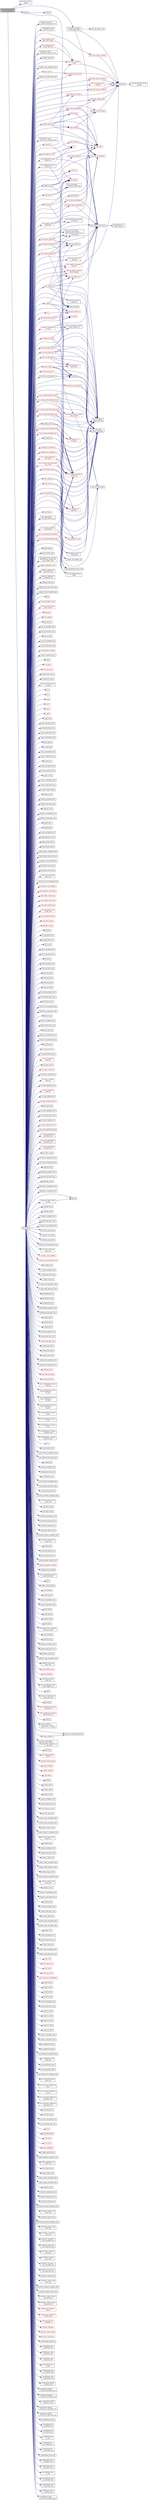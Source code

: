 digraph "hpx::resource::detail::create_partitioner"
{
  edge [fontname="Helvetica",fontsize="10",labelfontname="Helvetica",labelfontsize="10"];
  node [fontname="Helvetica",fontsize="10",shape=record];
  rankdir="LR";
  Node2210 [label="hpx::resource::detail\l::create_partitioner",height=0.2,width=0.4,color="black", fillcolor="grey75", style="filled", fontcolor="black"];
  Node2210 -> Node2211 [color="midnightblue",fontsize="10",style="solid",fontname="Helvetica"];
  Node2211 [label="hpx::util::set_hpx\l_prefix",height=0.2,width=0.4,color="black", fillcolor="white", style="filled",URL="$df/dad/namespacehpx_1_1util.html#ae40a23c1ba0a48d9304dcf717a95793e"];
  Node2210 -> Node2212 [color="midnightblue",fontsize="10",style="solid",fontname="Helvetica"];
  Node2212 [label="hpx::resource::detail\l::create_partitioner",height=0.2,width=0.4,color="black", fillcolor="white", style="filled",URL="$d8/d1e/namespacehpx_1_1resource_1_1detail.html#a95685050c68171246244686ec73270fc"];
  Node2212 -> Node2213 [color="midnightblue",fontsize="10",style="solid",fontname="Helvetica"];
  Node2213 [label="hpx::util::static_::get",height=0.2,width=0.4,color="black", fillcolor="white", style="filled",URL="$d3/dbb/structhpx_1_1util_1_1static__.html#a2967c633948a3bf17a3b5405ef5a8318"];
  Node2212 -> Node2214 [color="midnightblue",fontsize="10",style="solid",fontname="Helvetica"];
  Node2214 [label="hpx::get_runtime_ptr",height=0.2,width=0.4,color="black", fillcolor="white", style="filled",URL="$d8/d83/namespacehpx.html#af29daf2bb3e01b4d6495a1742b6cce64"];
  Node2214 -> Node2215 [color="midnightblue",fontsize="10",style="solid",fontname="Helvetica"];
  Node2215 [label="hpx::util::thread_specific\l_ptr::get",height=0.2,width=0.4,color="black", fillcolor="white", style="filled",URL="$d4/d4c/structhpx_1_1util_1_1thread__specific__ptr.html#a3b27d8520710478aa41d1f74206bdba9"];
  Node2212 -> Node2216 [color="midnightblue",fontsize="10",style="solid",fontname="Helvetica"];
  Node2216 [label="hpx::parallel::v1::move",height=0.2,width=0.4,color="black", fillcolor="white", style="filled",URL="$db/db9/namespacehpx_1_1parallel_1_1v1.html#aa7c4ede081ce786c9d1eb1adff495cfc"];
  Node2216 -> Node2217 [color="midnightblue",fontsize="10",style="solid",fontname="Helvetica"];
  Node2217 [label="hpx::parallel::v1::\ldetail::transfer",height=0.2,width=0.4,color="black", fillcolor="white", style="filled",URL="$d2/ddd/namespacehpx_1_1parallel_1_1v1_1_1detail.html#ab1b56a05e1885ca7cc7ffa1804dd2f3c"];
  Node2210 -> Node2218 [color="midnightblue",fontsize="10",style="solid",fontname="Helvetica"];
  Node2218 [label="hpx_main",height=0.2,width=0.4,color="black", fillcolor="white", style="filled",URL="$d4/d03/create__partitioner_8hpp.html#a4ca51ec94fa82421fc621b58eef7b01c"];
  Node2218 -> Node2219 [color="midnightblue",fontsize="10",style="solid",fontname="Helvetica"];
  Node2219 [label="hpx::get_os_thread\l_count",height=0.2,width=0.4,color="red", fillcolor="white", style="filled",URL="$d8/d83/namespacehpx.html#a7899ab2136e9b3ba674caf70aa659a59",tooltip="Return the number of OS-threads running in the runtime instance the current HPX-thread is associated ..."];
  Node2219 -> Node2214 [color="midnightblue",fontsize="10",style="solid",fontname="Helvetica"];
  Node2218 -> Node2224 [color="midnightblue",fontsize="10",style="solid",fontname="Helvetica"];
  Node2224 [label="hpx::parallel::v1::sort",height=0.2,width=0.4,color="red", fillcolor="white", style="filled",URL="$db/db9/namespacehpx_1_1parallel_1_1v1.html#ae1153bd13c544f90055c5ca181145297"];
  Node2218 -> Node2231 [color="midnightblue",fontsize="10",style="solid",fontname="Helvetica"];
  Node2231 [label="hpx::finalize",height=0.2,width=0.4,color="black", fillcolor="white", style="filled",URL="$d8/d83/namespacehpx.html#a8f5d18e423b3ad43e343d1571acd5f64",tooltip="Main function to gracefully terminate the HPX runtime system. "];
  Node2218 -> Node2232 [color="midnightblue",fontsize="10",style="solid",fontname="Helvetica"];
  Node2232 [label="get_counter_value",height=0.2,width=0.4,color="black", fillcolor="white", style="filled",URL="$d0/d6b/1d__stencil__4__repart_8cpp.html#a8e0f0439eca934090d2b0c1f9e20baa9"];
  Node2218 -> Node2233 [color="midnightblue",fontsize="10",style="solid",fontname="Helvetica"];
  Node2233 [label="hpx::find_all_localities",height=0.2,width=0.4,color="red", fillcolor="white", style="filled",URL="$d8/d83/namespacehpx.html#a820f6ca4310861d4f6390cbd066c659b",tooltip="Return the list of global ids representing all localities available to this application. "];
  Node2218 -> Node2241 [color="midnightblue",fontsize="10",style="solid",fontname="Helvetica"];
  Node2241 [label="do_all_work",height=0.2,width=0.4,color="black", fillcolor="white", style="filled",URL="$df/de0/1d__stencil__8_8cpp.html#a92376f624d5a1d2e22a1140503b65bc9"];
  Node2241 -> Node2233 [color="midnightblue",fontsize="10",style="solid",fontname="Helvetica"];
  Node2218 -> Node2242 [color="midnightblue",fontsize="10",style="solid",fontname="Helvetica"];
  Node2242 [label="hpx::performance_counters\l::performance_counter_set\l::get_counter_infos",height=0.2,width=0.4,color="black", fillcolor="white", style="filled",URL="$df/d08/classhpx_1_1performance__counters_1_1performance__counter__set.html#ac01d4352cfe0da245b7f38aa4d010888",tooltip="Retrieve the counter infos for all counters in this set. "];
  Node2218 -> Node2243 [color="midnightblue",fontsize="10",style="solid",fontname="Helvetica"];
  Node2243 [label="adjacent_difference_test",height=0.2,width=0.4,color="red", fillcolor="white", style="filled",URL="$d5/df0/adjacentdifference_8cpp.html#a8d10e90ac8f89e4086f7795d67a80bd0"];
  Node2218 -> Node2250 [color="midnightblue",fontsize="10",style="solid",fontname="Helvetica"];
  Node2250 [label="adjacent_difference\l_bad_alloc_test",height=0.2,width=0.4,color="black", fillcolor="white", style="filled",URL="$d8/d95/adjacentdifference__bad__alloc_8cpp.html#a55193700841958ea8283d1977d30b817"];
  Node2218 -> Node2251 [color="midnightblue",fontsize="10",style="solid",fontname="Helvetica"];
  Node2251 [label="adjacent_difference\l_exception_test",height=0.2,width=0.4,color="black", fillcolor="white", style="filled",URL="$d8/d0b/adjacentdifference__exception_8cpp.html#ad0add46335afa66f9014edc52aa435bb"];
  Node2218 -> Node2252 [color="midnightblue",fontsize="10",style="solid",fontname="Helvetica"];
  Node2252 [label="adjacent_find_test",height=0.2,width=0.4,color="black", fillcolor="white", style="filled",URL="$d2/d99/adjacentfind_8cpp.html#a0622e1676b73428c1028bb0d8cece5e1"];
  Node2218 -> Node2253 [color="midnightblue",fontsize="10",style="solid",fontname="Helvetica"];
  Node2253 [label="adjacent_find_bad_alloc_test",height=0.2,width=0.4,color="black", fillcolor="white", style="filled",URL="$d3/d2a/adjacentfind__bad__alloc_8cpp.html#a86bae785da14cddc6a8e5cc6074f7317"];
  Node2218 -> Node2254 [color="midnightblue",fontsize="10",style="solid",fontname="Helvetica"];
  Node2254 [label="adjacent_find_exception_test",height=0.2,width=0.4,color="black", fillcolor="white", style="filled",URL="$d8/da8/adjacentfind__binary__exception_8cpp.html#a46904566d012bafd7ecd7550a9f23553"];
  Node2218 -> Node2255 [color="midnightblue",fontsize="10",style="solid",fontname="Helvetica"];
  Node2255 [label="f0",height=0.2,width=0.4,color="black", fillcolor="white", style="filled",URL="$d2/db4/bind__stateful__test_8cpp.html#a0246c23e4dae2f83071c3c441bbd71ff"];
  Node2218 -> Node2229 [color="midnightblue",fontsize="10",style="solid",fontname="Helvetica"];
  Node2229 [label="hpx::async",height=0.2,width=0.4,color="red", fillcolor="white", style="filled",URL="$d8/d83/namespacehpx.html#acb7d8e37b73b823956ce144f9a57eaa4"];
  Node2218 -> Node2256 [color="midnightblue",fontsize="10",style="solid",fontname="Helvetica"];
  Node2256 [label="f1",height=0.2,width=0.4,color="red", fillcolor="white", style="filled",URL="$d8/d8b/broadcast_8cpp.html#a1751fbd41f2529b84514a9dbd767959a"];
  Node2256 -> Node2257 [color="midnightblue",fontsize="10",style="solid",fontname="Helvetica"];
  Node2257 [label="hpx::get_locality_id",height=0.2,width=0.4,color="red", fillcolor="white", style="filled",URL="$d8/d83/namespacehpx.html#a158d7c54a657bb364c1704033010697b",tooltip="Return the number of the locality this function is being called from. "];
  Node2218 -> Node2266 [color="midnightblue",fontsize="10",style="solid",fontname="Helvetica"];
  Node2266 [label="hpx::lcos::wait_all",height=0.2,width=0.4,color="black", fillcolor="white", style="filled",URL="$d2/dc9/namespacehpx_1_1lcos.html#aa22f424df487aac588e30b71f15dd2fe"];
  Node2218 -> Node2267 [color="midnightblue",fontsize="10",style="solid",fontname="Helvetica"];
  Node2267 [label="hpx::util::report_errors",height=0.2,width=0.4,color="red", fillcolor="white", style="filled",URL="$df/dad/namespacehpx_1_1util.html#afbf0ff58a7808ecc4cdb8a9225cd4164"];
  Node2218 -> Node2269 [color="midnightblue",fontsize="10",style="solid",fontname="Helvetica"];
  Node2269 [label="hpx::util::cache::local\l_cache::reserve",height=0.2,width=0.4,color="red", fillcolor="white", style="filled",URL="$de/d98/classhpx_1_1util_1_1cache_1_1local__cache.html#a0f633ccdb1bf77cbcc9ed440ca70265e",tooltip="Change the maximum size this cache can grow to. "];
  Node2218 -> Node2295 [color="midnightblue",fontsize="10",style="solid",fontname="Helvetica"];
  Node2295 [label="hpx::detail::get_next_id",height=0.2,width=0.4,color="red", fillcolor="white", style="filled",URL="$d5/dbe/namespacehpx_1_1detail.html#ad8777977a00adb127e6a98cca53052bb"];
  Node2295 -> Node2214 [color="midnightblue",fontsize="10",style="solid",fontname="Helvetica"];
  Node2218 -> Node2297 [color="midnightblue",fontsize="10",style="solid",fontname="Helvetica"];
  Node2297 [label="test_insert",height=0.2,width=0.4,color="red", fillcolor="white", style="filled",URL="$dd/d37/agas__cache__timings_8cpp.html#ad5cd50b16a6d71a58f202f709795e9c9"];
  Node2297 -> Node2295 [color="midnightblue",fontsize="10",style="solid",fontname="Helvetica"];
  Node2218 -> Node2299 [color="midnightblue",fontsize="10",style="solid",fontname="Helvetica"];
  Node2299 [label="test_get",height=0.2,width=0.4,color="red", fillcolor="white", style="filled",URL="$dd/d37/agas__cache__timings_8cpp.html#a4f6baed18feae966298db64cdd7c5cab"];
  Node2218 -> Node2301 [color="midnightblue",fontsize="10",style="solid",fontname="Helvetica"];
  Node2301 [label="test_update",height=0.2,width=0.4,color="red", fillcolor="white", style="filled",URL="$dd/d37/agas__cache__timings_8cpp.html#a9b81a773a34dc9223d094c866316bcce"];
  Node2218 -> Node2302 [color="midnightblue",fontsize="10",style="solid",fontname="Helvetica"];
  Node2302 [label="all_of_test",height=0.2,width=0.4,color="black", fillcolor="white", style="filled",URL="$db/d88/all__of_8cpp.html#a35b1265f9a4642e72c4da301a8026cfc"];
  Node2218 -> Node2303 [color="midnightblue",fontsize="10",style="solid",fontname="Helvetica"];
  Node2303 [label="all_of_exception_test",height=0.2,width=0.4,color="black", fillcolor="white", style="filled",URL="$db/d88/all__of_8cpp.html#a8e1f02599148f3abe91aaa78461f0c18"];
  Node2218 -> Node2304 [color="midnightblue",fontsize="10",style="solid",fontname="Helvetica"];
  Node2304 [label="all_of_bad_alloc_test",height=0.2,width=0.4,color="black", fillcolor="white", style="filled",URL="$db/d88/all__of_8cpp.html#a006673e047222aad9f60d48368d992d4"];
  Node2218 -> Node2305 [color="midnightblue",fontsize="10",style="solid",fontname="Helvetica"];
  Node2305 [label="any_of_test",height=0.2,width=0.4,color="black", fillcolor="white", style="filled",URL="$d8/d5d/any__of_8cpp.html#a15aca8a561fbc8de586742ebd78ec2ae"];
  Node2218 -> Node2306 [color="midnightblue",fontsize="10",style="solid",fontname="Helvetica"];
  Node2306 [label="any_of_exception_test",height=0.2,width=0.4,color="black", fillcolor="white", style="filled",URL="$d8/d5d/any__of_8cpp.html#af36347bd2f1e0629bfbf608e53adc9c1"];
  Node2218 -> Node2307 [color="midnightblue",fontsize="10",style="solid",fontname="Helvetica"];
  Node2307 [label="any_of_bad_alloc_test",height=0.2,width=0.4,color="black", fillcolor="white", style="filled",URL="$d8/d5d/any__of_8cpp.html#a281bb96c62e80a158ab5b94b7a733a65"];
  Node2218 -> Node2308 [color="midnightblue",fontsize="10",style="solid",fontname="Helvetica"];
  Node2308 [label="hpx::util::high_resolution\l_clock::now",height=0.2,width=0.4,color="red", fillcolor="white", style="filled",URL="$dd/d16/structhpx_1_1util_1_1high__resolution__clock.html#aaf1ff59c3ef8d3b70696fadb0a55842c"];
  Node2218 -> Node2310 [color="midnightblue",fontsize="10",style="solid",fontname="Helvetica"];
  Node2310 [label="test_func",height=0.2,width=0.4,color="red", fillcolor="white", style="filled",URL="$de/da6/async__overheads_8cpp.html#a90bddeba9cc68793b3e853f85e1dfa91"];
  Node2218 -> Node2248 [color="midnightblue",fontsize="10",style="solid",fontname="Helvetica"];
  Node2248 [label="hpx::util::detail::\lrange_impl::end",height=0.2,width=0.4,color="black", fillcolor="white", style="filled",URL="$d4/d4a/namespacehpx_1_1util_1_1detail_1_1range__impl.html#afb2ea48b0902f52ee4d8b764807b4316"];
  Node2218 -> Node2312 [color="midnightblue",fontsize="10",style="solid",fontname="Helvetica"];
  Node2312 [label="spawn_level",height=0.2,width=0.4,color="black", fillcolor="white", style="filled",URL="$de/da6/async__overheads_8cpp.html#a456defbaea2e41cd35e7b02a0376a056"];
  Node2312 -> Node2229 [color="midnightblue",fontsize="10",style="solid",fontname="Helvetica"];
  Node2312 -> Node2216 [color="midnightblue",fontsize="10",style="solid",fontname="Helvetica"];
  Node2312 -> Node2310 [color="midnightblue",fontsize="10",style="solid",fontname="Helvetica"];
  Node2312 -> Node2313 [color="midnightblue",fontsize="10",style="solid",fontname="Helvetica"];
  Node2313 [label="hpx::lcos::when_all",height=0.2,width=0.4,color="red", fillcolor="white", style="filled",URL="$d2/dc9/namespacehpx_1_1lcos.html#a1a6fb024d8690923fb185d5aee204d54"];
  Node2313 -> Node2216 [color="midnightblue",fontsize="10",style="solid",fontname="Helvetica"];
  Node2218 -> Node2322 [color="midnightblue",fontsize="10",style="solid",fontname="Helvetica"];
  Node2322 [label="local_tests",height=0.2,width=0.4,color="red", fillcolor="white", style="filled",URL="$df/d63/tests_2unit_2lcos_2barrier_8cpp.html#adfee0f3e737c1b6eb1504cceb8a2f264"];
  Node2322 -> Node2323 [color="midnightblue",fontsize="10",style="solid",fontname="Helvetica"];
  Node2323 [label="hpx::find_here",height=0.2,width=0.4,color="red", fillcolor="white", style="filled",URL="$d8/d83/namespacehpx.html#af07c1b6e26bcdfb1138643a1a2133cf4",tooltip="Return the global id representing this locality. "];
  Node2322 -> Node2229 [color="midnightblue",fontsize="10",style="solid",fontname="Helvetica"];
  Node2322 -> Node2276 [color="midnightblue",fontsize="10",style="solid",fontname="Helvetica"];
  Node2276 [label="hpx::util::bind",height=0.2,width=0.4,color="black", fillcolor="white", style="filled",URL="$df/dad/namespacehpx_1_1util.html#ad844caedf82a0173d6909d910c3e48c6"];
  Node2218 -> Node2326 [color="midnightblue",fontsize="10",style="solid",fontname="Helvetica"];
  Node2326 [label="remote_test_multiple",height=0.2,width=0.4,color="red", fillcolor="white", style="filled",URL="$df/d63/tests_2unit_2lcos_2barrier_8cpp.html#a9adc8ac951de324bf3ffe4f67be7bb19"];
  Node2218 -> Node2327 [color="midnightblue",fontsize="10",style="solid",fontname="Helvetica"];
  Node2327 [label="hpx::parallel::v1::\lgenerate",height=0.2,width=0.4,color="red", fillcolor="white", style="filled",URL="$db/db9/namespacehpx_1_1parallel_1_1v1.html#a1f74f2be2954d6fbd8278df5fedb946a"];
  Node2218 -> Node2247 [color="midnightblue",fontsize="10",style="solid",fontname="Helvetica"];
  Node2247 [label="hpx::util::detail::\lrange_impl::begin",height=0.2,width=0.4,color="black", fillcolor="white", style="filled",URL="$d4/d4a/namespacehpx_1_1util_1_1detail_1_1range__impl.html#a31e165df2b865cdd961f35ce938db41a"];
  Node2218 -> Node2329 [color="midnightblue",fontsize="10",style="solid",fontname="Helvetica"];
  Node2329 [label="random_fill::random_fill",height=0.2,width=0.4,color="black", fillcolor="white", style="filled",URL="$d5/df7/structrandom__fill.html#ac318553bc4bdaa076e4b4cd21ff248b6"];
  Node2218 -> Node2330 [color="midnightblue",fontsize="10",style="solid",fontname="Helvetica"];
  Node2330 [label="hpx::parallel::v1::\ldetail::next",height=0.2,width=0.4,color="red", fillcolor="white", style="filled",URL="$d2/ddd/namespacehpx_1_1parallel_1_1v1_1_1detail.html#a0a6696d8c17a32b8ebfaa496b9ab3332"];
  Node2218 -> Node2331 [color="midnightblue",fontsize="10",style="solid",fontname="Helvetica"];
  Node2331 [label="run_is_heap_benchmark_std",height=0.2,width=0.4,color="red", fillcolor="white", style="filled",URL="$da/d4f/benchmark__is__heap_8cpp.html#a67b63c5bbcc73a1ccbd7fc8a8b75e2df"];
  Node2331 -> Node2308 [color="midnightblue",fontsize="10",style="solid",fontname="Helvetica"];
  Node2331 -> Node2247 [color="midnightblue",fontsize="10",style="solid",fontname="Helvetica"];
  Node2331 -> Node2248 [color="midnightblue",fontsize="10",style="solid",fontname="Helvetica"];
  Node2218 -> Node2332 [color="midnightblue",fontsize="10",style="solid",fontname="Helvetica"];
  Node2332 [label="run_is_heap_benchmark_seq",height=0.2,width=0.4,color="red", fillcolor="white", style="filled",URL="$da/d4f/benchmark__is__heap_8cpp.html#a163836cb641572dca14893cb27f0ef33"];
  Node2332 -> Node2308 [color="midnightblue",fontsize="10",style="solid",fontname="Helvetica"];
  Node2332 -> Node2247 [color="midnightblue",fontsize="10",style="solid",fontname="Helvetica"];
  Node2332 -> Node2248 [color="midnightblue",fontsize="10",style="solid",fontname="Helvetica"];
  Node2218 -> Node2333 [color="midnightblue",fontsize="10",style="solid",fontname="Helvetica"];
  Node2333 [label="run_is_heap_benchmark_par",height=0.2,width=0.4,color="red", fillcolor="white", style="filled",URL="$da/d4f/benchmark__is__heap_8cpp.html#a9f7882904c572b17cbab75fb2d8c5d2f"];
  Node2333 -> Node2308 [color="midnightblue",fontsize="10",style="solid",fontname="Helvetica"];
  Node2333 -> Node2247 [color="midnightblue",fontsize="10",style="solid",fontname="Helvetica"];
  Node2333 -> Node2248 [color="midnightblue",fontsize="10",style="solid",fontname="Helvetica"];
  Node2218 -> Node2334 [color="midnightblue",fontsize="10",style="solid",fontname="Helvetica"];
  Node2334 [label="run_is_heap_benchmark\l_par_unseq",height=0.2,width=0.4,color="red", fillcolor="white", style="filled",URL="$da/d4f/benchmark__is__heap_8cpp.html#a2305e6d99c57032a780d74edc565ab75"];
  Node2334 -> Node2308 [color="midnightblue",fontsize="10",style="solid",fontname="Helvetica"];
  Node2334 -> Node2247 [color="midnightblue",fontsize="10",style="solid",fontname="Helvetica"];
  Node2334 -> Node2248 [color="midnightblue",fontsize="10",style="solid",fontname="Helvetica"];
  Node2218 -> Node2335 [color="midnightblue",fontsize="10",style="solid",fontname="Helvetica"];
  Node2335 [label="run_is_heap_until_benchmark_std",height=0.2,width=0.4,color="red", fillcolor="white", style="filled",URL="$dc/df5/benchmark__is__heap__until_8cpp.html#ab528ce5836d1ed3fc7264d5d101d6c05"];
  Node2335 -> Node2247 [color="midnightblue",fontsize="10",style="solid",fontname="Helvetica"];
  Node2335 -> Node2308 [color="midnightblue",fontsize="10",style="solid",fontname="Helvetica"];
  Node2335 -> Node2248 [color="midnightblue",fontsize="10",style="solid",fontname="Helvetica"];
  Node2218 -> Node2336 [color="midnightblue",fontsize="10",style="solid",fontname="Helvetica"];
  Node2336 [label="run_is_heap_until_benchmark_seq",height=0.2,width=0.4,color="red", fillcolor="white", style="filled",URL="$dc/df5/benchmark__is__heap__until_8cpp.html#a2f1e5702cb0bfe59d87b1b18c90da22d"];
  Node2336 -> Node2247 [color="midnightblue",fontsize="10",style="solid",fontname="Helvetica"];
  Node2336 -> Node2308 [color="midnightblue",fontsize="10",style="solid",fontname="Helvetica"];
  Node2336 -> Node2248 [color="midnightblue",fontsize="10",style="solid",fontname="Helvetica"];
  Node2218 -> Node2337 [color="midnightblue",fontsize="10",style="solid",fontname="Helvetica"];
  Node2337 [label="run_is_heap_until_benchmark_par",height=0.2,width=0.4,color="red", fillcolor="white", style="filled",URL="$dc/df5/benchmark__is__heap__until_8cpp.html#a54d8fcdca96998b62fddd64dc62270c4"];
  Node2337 -> Node2247 [color="midnightblue",fontsize="10",style="solid",fontname="Helvetica"];
  Node2337 -> Node2308 [color="midnightblue",fontsize="10",style="solid",fontname="Helvetica"];
  Node2337 -> Node2248 [color="midnightblue",fontsize="10",style="solid",fontname="Helvetica"];
  Node2218 -> Node2338 [color="midnightblue",fontsize="10",style="solid",fontname="Helvetica"];
  Node2338 [label="run_is_heap_until_benchmark\l_par_unseq",height=0.2,width=0.4,color="red", fillcolor="white", style="filled",URL="$dc/df5/benchmark__is__heap__until_8cpp.html#af8d3bad21e750b099ce0b56e1ec9d8da"];
  Node2338 -> Node2247 [color="midnightblue",fontsize="10",style="solid",fontname="Helvetica"];
  Node2338 -> Node2308 [color="midnightblue",fontsize="10",style="solid",fontname="Helvetica"];
  Node2338 -> Node2248 [color="midnightblue",fontsize="10",style="solid",fontname="Helvetica"];
  Node2218 -> Node2339 [color="midnightblue",fontsize="10",style="solid",fontname="Helvetica"];
  Node2339 [label="correct_iterator_tag_str",height=0.2,width=0.4,color="black", fillcolor="white", style="filled",URL="$dd/d49/benchmark__merge_8cpp.html#adbde1be4f927510c7e0dd742aab8c7d1"];
  Node2218 -> Node2340 [color="midnightblue",fontsize="10",style="solid",fontname="Helvetica"];
  Node2340 [label="run_benchmark",height=0.2,width=0.4,color="red", fillcolor="white", style="filled",URL="$dd/d49/benchmark__merge_8cpp.html#ad5c58db487e8c73d2570954a51bc051e"];
  Node2340 -> Node2247 [color="midnightblue",fontsize="10",style="solid",fontname="Helvetica"];
  Node2340 -> Node2248 [color="midnightblue",fontsize="10",style="solid",fontname="Helvetica"];
  Node2340 -> Node2327 [color="midnightblue",fontsize="10",style="solid",fontname="Helvetica"];
  Node2340 -> Node2329 [color="midnightblue",fontsize="10",style="solid",fontname="Helvetica"];
  Node2218 -> Node2344 [color="midnightblue",fontsize="10",style="solid",fontname="Helvetica"];
  Node2344 [label="hash",height=0.2,width=0.4,color="black", fillcolor="white", style="filled",URL="$d9/d88/benchmark__partition_8cpp.html#a11817b1893aad102583926e9d2c7985e"];
  Node2218 -> Node2345 [color="midnightblue",fontsize="10",style="solid",fontname="Helvetica"];
  Node2345 [label="run_tests",height=0.2,width=0.4,color="red", fillcolor="white", style="filled",URL="$d7/d85/bind__action_8cpp.html#a66ce417481659548c78f69005137fa56"];
  Node2218 -> Node2366 [color="midnightblue",fontsize="10",style="solid",fontname="Helvetica"];
  Node2366 [label="run_local_tests",height=0.2,width=0.4,color="red", fillcolor="white", style="filled",URL="$d7/d85/bind__action_8cpp.html#a3fcdb48931ba140d2d6403f2b1cc21bf"];
  Node2218 -> Node2371 [color="midnightblue",fontsize="10",style="solid",fontname="Helvetica"];
  Node2371 [label="construction_count",height=0.2,width=0.4,color="black", fillcolor="white", style="filled",URL="$dc/d4a/block__allocator_8cpp.html#a908935e8aeaf0709673d51087672b70d"];
  Node2218 -> Node2372 [color="midnightblue",fontsize="10",style="solid",fontname="Helvetica"];
  Node2372 [label="destruction_count",height=0.2,width=0.4,color="black", fillcolor="white", style="filled",URL="$dc/d4a/block__allocator_8cpp.html#a03e811b6f563c77b1ad6b9b5de51853d"];
  Node2218 -> Node2323 [color="midnightblue",fontsize="10",style="solid",fontname="Helvetica"];
  Node2218 -> Node2373 [color="midnightblue",fontsize="10",style="solid",fontname="Helvetica"];
  Node2373 [label="hpx::lcos::future::get",height=0.2,width=0.4,color="black", fillcolor="white", style="filled",URL="$d0/d33/classhpx_1_1lcos_1_1future.html#a8c28269486d5620ac48af349f17bb41c"];
  Node2218 -> Node2374 [color="midnightblue",fontsize="10",style="solid",fontname="Helvetica"];
  Node2374 [label="test_actions",height=0.2,width=0.4,color="red", fillcolor="white", style="filled",URL="$d4/d20/component__action__move__semantics_8cpp.html#a51914f52f991d423745af70a501c75df"];
  Node2374 -> Node2233 [color="midnightblue",fontsize="10",style="solid",fontname="Helvetica"];
  Node2374 -> Node2323 [color="midnightblue",fontsize="10",style="solid",fontname="Helvetica"];
  Node2218 -> Node2378 [color="midnightblue",fontsize="10",style="solid",fontname="Helvetica"];
  Node2378 [label="test_direct_actions",height=0.2,width=0.4,color="red", fillcolor="white", style="filled",URL="$d4/d20/component__action__move__semantics_8cpp.html#aa79905b5c7a5a2d639ab566988d4a54d"];
  Node2378 -> Node2233 [color="midnightblue",fontsize="10",style="solid",fontname="Helvetica"];
  Node2378 -> Node2323 [color="midnightblue",fontsize="10",style="solid",fontname="Helvetica"];
  Node2218 -> Node2379 [color="midnightblue",fontsize="10",style="solid",fontname="Helvetica"];
  Node2379 [label="hpx::lcos::local::guard\l_set::add",height=0.2,width=0.4,color="black", fillcolor="white", style="filled",URL="$da/d48/classhpx_1_1lcos_1_1local_1_1guard__set.html#af7fe2d05ad1a0d62a9f15dc30a6ccf4d"];
  Node2218 -> Node2380 [color="midnightblue",fontsize="10",style="solid",fontname="Helvetica"];
  Node2380 [label="l1",height=0.2,width=0.4,color="black", fillcolor="white", style="filled",URL="$d3/d68/examples_2quickstart_2composable__guard_8cpp.html#ad227e269e1a99e6e57f292488e3a1d10"];
  Node2218 -> Node2381 [color="midnightblue",fontsize="10",style="solid",fontname="Helvetica"];
  Node2381 [label="l2",height=0.2,width=0.4,color="black", fillcolor="white", style="filled",URL="$d3/d68/examples_2quickstart_2composable__guard_8cpp.html#ab5915d49dbac840287eda1fda3e0a0c8"];
  Node2218 -> Node2382 [color="midnightblue",fontsize="10",style="solid",fontname="Helvetica"];
  Node2382 [label="hpx::lcos::local::run\l_guarded",height=0.2,width=0.4,color="black", fillcolor="white", style="filled",URL="$d0/d47/namespacehpx_1_1lcos_1_1local.html#a9082d0cab5e6831cf8a7739469af5825"];
  Node2382 -> Node2216 [color="midnightblue",fontsize="10",style="solid",fontname="Helvetica"];
  Node2218 -> Node2383 [color="midnightblue",fontsize="10",style="solid",fontname="Helvetica"];
  Node2383 [label="both",height=0.2,width=0.4,color="red", fillcolor="white", style="filled",URL="$d3/d68/examples_2quickstart_2composable__guard_8cpp.html#a7021ecbd3e9d3b0c3fc86b6a06faa77d"];
  Node2218 -> Node2386 [color="midnightblue",fontsize="10",style="solid",fontname="Helvetica"];
  Node2386 [label="incr1",height=0.2,width=0.4,color="red", fillcolor="white", style="filled",URL="$d3/d68/examples_2quickstart_2composable__guard_8cpp.html#a3a7e025ff9dc0d33a8c2b7831dc4a496"];
  Node2218 -> Node2387 [color="midnightblue",fontsize="10",style="solid",fontname="Helvetica"];
  Node2387 [label="incr2",height=0.2,width=0.4,color="red", fillcolor="white", style="filled",URL="$d3/d68/examples_2quickstart_2composable__guard_8cpp.html#a89d354166390d066515ac9dfa7bf237d"];
  Node2218 -> Node2388 [color="midnightblue",fontsize="10",style="solid",fontname="Helvetica"];
  Node2388 [label="check",height=0.2,width=0.4,color="red", fillcolor="white", style="filled",URL="$d3/d68/examples_2quickstart_2composable__guard_8cpp.html#a83f8adca24e250bfb5c9a90a35503ae9"];
  Node2218 -> Node2389 [color="midnightblue",fontsize="10",style="solid",fontname="Helvetica"];
  Node2389 [label="copy_test",height=0.2,width=0.4,color="black", fillcolor="white", style="filled",URL="$d9/d54/copy_8cpp.html#a5275eb5018016641dedc00bb5e8973dd"];
  Node2218 -> Node2390 [color="midnightblue",fontsize="10",style="solid",fontname="Helvetica"];
  Node2390 [label="copy_exception_test",height=0.2,width=0.4,color="black", fillcolor="white", style="filled",URL="$d9/d54/copy_8cpp.html#a02d4b9b112c9682d64a91d3001fed072"];
  Node2218 -> Node2391 [color="midnightblue",fontsize="10",style="solid",fontname="Helvetica"];
  Node2391 [label="copy_bad_alloc_test",height=0.2,width=0.4,color="black", fillcolor="white", style="filled",URL="$d9/d54/copy_8cpp.html#aa7bfbbd3a593141328b3ae73304a1293"];
  Node2218 -> Node2392 [color="midnightblue",fontsize="10",style="solid",fontname="Helvetica"];
  Node2392 [label="copy_if_bad_alloc_test",height=0.2,width=0.4,color="black", fillcolor="white", style="filled",URL="$d0/ddd/copyif__bad__alloc_8cpp.html#ac4175839b6d5b63faf286c4adf10958f"];
  Node2218 -> Node2393 [color="midnightblue",fontsize="10",style="solid",fontname="Helvetica"];
  Node2393 [label="copy_if_exception_test",height=0.2,width=0.4,color="black", fillcolor="white", style="filled",URL="$dc/d81/copyif__exception_8cpp.html#a62ee0419ea9fb5a28512e24abae80108"];
  Node2218 -> Node2394 [color="midnightblue",fontsize="10",style="solid",fontname="Helvetica"];
  Node2394 [label="test_copy_if",height=0.2,width=0.4,color="black", fillcolor="white", style="filled",URL="$d3/d04/copyif__forward_8cpp.html#a9349f255f523cb5e78e9c8f6cb9d8fca"];
  Node2218 -> Node2395 [color="midnightblue",fontsize="10",style="solid",fontname="Helvetica"];
  Node2395 [label="n_copy_test",height=0.2,width=0.4,color="black", fillcolor="white", style="filled",URL="$d3/d44/copyn_8cpp.html#a252563dee98a0e052f890d77305ee82c"];
  Node2218 -> Node2396 [color="midnightblue",fontsize="10",style="solid",fontname="Helvetica"];
  Node2396 [label="copy_n_exception_test",height=0.2,width=0.4,color="black", fillcolor="white", style="filled",URL="$d3/d44/copyn_8cpp.html#a73b25aa869cb7ece06fe9bc35f419efc"];
  Node2218 -> Node2397 [color="midnightblue",fontsize="10",style="solid",fontname="Helvetica"];
  Node2397 [label="copy_n_bad_alloc_test",height=0.2,width=0.4,color="black", fillcolor="white", style="filled",URL="$d3/d44/copyn_8cpp.html#a1e6daa718f365269c8c9dc11ea606eb8"];
  Node2218 -> Node2398 [color="midnightblue",fontsize="10",style="solid",fontname="Helvetica"];
  Node2398 [label="count_test",height=0.2,width=0.4,color="black", fillcolor="white", style="filled",URL="$d3/d01/count_8cpp.html#a2727fc03009b2c1082ed4ce9814695cd"];
  Node2218 -> Node2399 [color="midnightblue",fontsize="10",style="solid",fontname="Helvetica"];
  Node2399 [label="count_exception_test",height=0.2,width=0.4,color="black", fillcolor="white", style="filled",URL="$d3/d01/count_8cpp.html#aaa480c08fc59cdb24f9d1a0d220f8c9b"];
  Node2218 -> Node2400 [color="midnightblue",fontsize="10",style="solid",fontname="Helvetica"];
  Node2400 [label="count_bad_alloc_test",height=0.2,width=0.4,color="black", fillcolor="white", style="filled",URL="$d3/d01/count_8cpp.html#a0599c434de450810e5ac90104b79ac92"];
  Node2218 -> Node2401 [color="midnightblue",fontsize="10",style="solid",fontname="Helvetica"];
  Node2401 [label="count_if_test",height=0.2,width=0.4,color="black", fillcolor="white", style="filled",URL="$d9/df1/countif_8cpp.html#ab4c6d69ae75a7456f626753ef5326584"];
  Node2218 -> Node2402 [color="midnightblue",fontsize="10",style="solid",fontname="Helvetica"];
  Node2402 [label="count_if_exception_test",height=0.2,width=0.4,color="black", fillcolor="white", style="filled",URL="$d9/df1/countif_8cpp.html#a06cf1f376eafcea13442e2afa49157aa"];
  Node2218 -> Node2403 [color="midnightblue",fontsize="10",style="solid",fontname="Helvetica"];
  Node2403 [label="count_if_bad_alloc_test",height=0.2,width=0.4,color="black", fillcolor="white", style="filled",URL="$d9/df1/countif_8cpp.html#ab7a4e1b8b5b7a7b9329af64166c132d5"];
  Node2218 -> Node2404 [color="midnightblue",fontsize="10",style="solid",fontname="Helvetica"];
  Node2404 [label="test_void_bulk_sync",height=0.2,width=0.4,color="red", fillcolor="white", style="filled",URL="$d9/dca/created__executor_8cpp.html#a0b87fb4dd43fdbb18c9a0f048e433bcf"];
  Node2404 -> Node2246 [color="midnightblue",fontsize="10",style="solid",fontname="Helvetica"];
  Node2246 [label="test::iota",height=0.2,width=0.4,color="black", fillcolor="white", style="filled",URL="$df/d04/namespacetest.html#abdbbc37e6fb67287495e853a554c493a"];
  Node2246 -> Node2247 [color="midnightblue",fontsize="10",style="solid",fontname="Helvetica"];
  Node2246 -> Node2248 [color="midnightblue",fontsize="10",style="solid",fontname="Helvetica"];
  Node2404 -> Node2247 [color="midnightblue",fontsize="10",style="solid",fontname="Helvetica"];
  Node2404 -> Node2248 [color="midnightblue",fontsize="10",style="solid",fontname="Helvetica"];
  Node2404 -> Node2276 [color="midnightblue",fontsize="10",style="solid",fontname="Helvetica"];
  Node2218 -> Node2412 [color="midnightblue",fontsize="10",style="solid",fontname="Helvetica"];
  Node2412 [label="test_void_bulk_async",height=0.2,width=0.4,color="red", fillcolor="white", style="filled",URL="$d9/dca/created__executor_8cpp.html#a69cb94f36135354bef7671803aa1eb47"];
  Node2412 -> Node2246 [color="midnightblue",fontsize="10",style="solid",fontname="Helvetica"];
  Node2412 -> Node2247 [color="midnightblue",fontsize="10",style="solid",fontname="Helvetica"];
  Node2412 -> Node2248 [color="midnightblue",fontsize="10",style="solid",fontname="Helvetica"];
  Node2412 -> Node2313 [color="midnightblue",fontsize="10",style="solid",fontname="Helvetica"];
  Node2412 -> Node2276 [color="midnightblue",fontsize="10",style="solid",fontname="Helvetica"];
  Node2218 -> Node2414 [color="midnightblue",fontsize="10",style="solid",fontname="Helvetica"];
  Node2414 [label="sum_test",height=0.2,width=0.4,color="red", fillcolor="white", style="filled",URL="$d9/dca/created__executor_8cpp.html#a00698497aebbb08ccb1fafc32f2e52a2"];
  Node2414 -> Node2327 [color="midnightblue",fontsize="10",style="solid",fontname="Helvetica"];
  Node2414 -> Node2247 [color="midnightblue",fontsize="10",style="solid",fontname="Helvetica"];
  Node2414 -> Node2248 [color="midnightblue",fontsize="10",style="solid",fontname="Helvetica"];
  Node2414 -> Node2373 [color="midnightblue",fontsize="10",style="solid",fontname="Helvetica"];
  Node2218 -> Node2472 [color="midnightblue",fontsize="10",style="solid",fontname="Helvetica"];
  Node2472 [label="cublas_helper::target",height=0.2,width=0.4,color="black", fillcolor="white", style="filled",URL="$d2/dd4/structcublas__helper.html#a02785400b8e24f99a68d5078f4bbf9c3"];
  Node2218 -> Node2473 [color="midnightblue",fontsize="10",style="solid",fontname="Helvetica"];
  Node2473 [label="destroy_test",height=0.2,width=0.4,color="black", fillcolor="white", style="filled",URL="$dd/d93/destroy_8cpp.html#a2d136bf294a594a3f1360213197e0450"];
  Node2218 -> Node2474 [color="midnightblue",fontsize="10",style="solid",fontname="Helvetica"];
  Node2474 [label="destroy_exception_test",height=0.2,width=0.4,color="black", fillcolor="white", style="filled",URL="$dd/d93/destroy_8cpp.html#a47c48db29677919274d26c14b228ffb6"];
  Node2218 -> Node2475 [color="midnightblue",fontsize="10",style="solid",fontname="Helvetica"];
  Node2475 [label="destroy_bad_alloc_test",height=0.2,width=0.4,color="black", fillcolor="white", style="filled",URL="$dd/d93/destroy_8cpp.html#a67ebf98eddd88230a75e7c89b730b445"];
  Node2218 -> Node2476 [color="midnightblue",fontsize="10",style="solid",fontname="Helvetica"];
  Node2476 [label="destroy_n_test",height=0.2,width=0.4,color="black", fillcolor="white", style="filled",URL="$de/dbc/destroyn_8cpp.html#a3944a81e6335ae852a59bffa193b9e2f"];
  Node2218 -> Node2477 [color="midnightblue",fontsize="10",style="solid",fontname="Helvetica"];
  Node2477 [label="destroy_n_exception_test",height=0.2,width=0.4,color="black", fillcolor="white", style="filled",URL="$de/dbc/destroyn_8cpp.html#a57166e3d9c4de5eb8fc4934aea224efa"];
  Node2218 -> Node2478 [color="midnightblue",fontsize="10",style="solid",fontname="Helvetica"];
  Node2478 [label="destroy_n_bad_alloc_test",height=0.2,width=0.4,color="black", fillcolor="white", style="filled",URL="$de/dbc/destroyn_8cpp.html#ad5f5252e1593435c8ab5d5af48090d70"];
  Node2218 -> Node2479 [color="midnightblue",fontsize="10",style="solid",fontname="Helvetica"];
  Node2479 [label="equal_test1",height=0.2,width=0.4,color="black", fillcolor="white", style="filled",URL="$df/d99/equal_8cpp.html#a47206a5a016ccd4c986220df37ac25c7"];
  Node2218 -> Node2480 [color="midnightblue",fontsize="10",style="solid",fontname="Helvetica"];
  Node2480 [label="equal_test2",height=0.2,width=0.4,color="black", fillcolor="white", style="filled",URL="$df/d99/equal_8cpp.html#a48cda5b9eac8af2467f7a69b3715b1c7"];
  Node2218 -> Node2481 [color="midnightblue",fontsize="10",style="solid",fontname="Helvetica"];
  Node2481 [label="equal_exception_test",height=0.2,width=0.4,color="black", fillcolor="white", style="filled",URL="$df/d99/equal_8cpp.html#ab99b33acc64c0f46b8a0ae105af6b2b8"];
  Node2218 -> Node2482 [color="midnightblue",fontsize="10",style="solid",fontname="Helvetica"];
  Node2482 [label="equal_bad_alloc_test",height=0.2,width=0.4,color="black", fillcolor="white", style="filled",URL="$df/d99/equal_8cpp.html#a331074f4bd5451288df735bcb7a6503c"];
  Node2218 -> Node2483 [color="midnightblue",fontsize="10",style="solid",fontname="Helvetica"];
  Node2483 [label="equal_binary_test1",height=0.2,width=0.4,color="black", fillcolor="white", style="filled",URL="$d2/ddd/equal__binary_8cpp.html#a99b5add1484475a282f6791bc12639ca"];
  Node2218 -> Node2484 [color="midnightblue",fontsize="10",style="solid",fontname="Helvetica"];
  Node2484 [label="equal_binary_test2",height=0.2,width=0.4,color="black", fillcolor="white", style="filled",URL="$d2/ddd/equal__binary_8cpp.html#aa86fda209c12beea17bfdeec616fa9e2"];
  Node2218 -> Node2485 [color="midnightblue",fontsize="10",style="solid",fontname="Helvetica"];
  Node2485 [label="equal_binary_exception_test",height=0.2,width=0.4,color="black", fillcolor="white", style="filled",URL="$d2/ddd/equal__binary_8cpp.html#acd0c663e8798347513adc0cb10fc66f6"];
  Node2218 -> Node2486 [color="midnightblue",fontsize="10",style="solid",fontname="Helvetica"];
  Node2486 [label="equal_binary_bad_alloc_test",height=0.2,width=0.4,color="black", fillcolor="white", style="filled",URL="$d2/ddd/equal__binary_8cpp.html#a24718faee6ba1512910c6f32fbaca11c"];
  Node2218 -> Node2487 [color="midnightblue",fontsize="10",style="solid",fontname="Helvetica"];
  Node2487 [label="exclusive_scan_benchmark",height=0.2,width=0.4,color="black", fillcolor="white", style="filled",URL="$dc/dd7/exclusive__scan_8cpp.html#a4026771442fb39626837a4c036913c02"];
  Node2218 -> Node2488 [color="midnightblue",fontsize="10",style="solid",fontname="Helvetica"];
  Node2488 [label="exclusive_scan_test1",height=0.2,width=0.4,color="black", fillcolor="white", style="filled",URL="$dc/dd7/exclusive__scan_8cpp.html#a921ca50493076aa8eeee6bada165a485"];
  Node2218 -> Node2489 [color="midnightblue",fontsize="10",style="solid",fontname="Helvetica"];
  Node2489 [label="exclusive_scan_test2",height=0.2,width=0.4,color="black", fillcolor="white", style="filled",URL="$dc/dc7/exclusive__scan2_8cpp.html#a3fbaa343b752f54995c9350f81ef8f8b"];
  Node2218 -> Node2490 [color="midnightblue",fontsize="10",style="solid",fontname="Helvetica"];
  Node2490 [label="exclusive_scan_bad\l_alloc_test",height=0.2,width=0.4,color="black", fillcolor="white", style="filled",URL="$d5/ded/exclusive__scan__bad__alloc_8cpp.html#a3e7b6f66f261abb9202137f6ee0e4ac1"];
  Node2218 -> Node2491 [color="midnightblue",fontsize="10",style="solid",fontname="Helvetica"];
  Node2491 [label="exclusive_scan_exception_test",height=0.2,width=0.4,color="black", fillcolor="white", style="filled",URL="$d1/d9b/exclusive__scan__exception_8cpp.html#a4306eeb5b0a2679ee2acc214d3d5b5e9"];
  Node2218 -> Node2492 [color="midnightblue",fontsize="10",style="solid",fontname="Helvetica"];
  Node2492 [label="exclusive_scan_validate",height=0.2,width=0.4,color="red", fillcolor="white", style="filled",URL="$df/d8d/exclusive__scan__validate_8cpp.html#a3178f79cb25796b61aa07c085078a217"];
  Node2218 -> Node2511 [color="midnightblue",fontsize="10",style="solid",fontname="Helvetica"];
  Node2511 [label="test_dynamic_chunk_size",height=0.2,width=0.4,color="red", fillcolor="white", style="filled",URL="$dc/d90/executor__parameters_8cpp.html#aa2e73af647858473ba1975b4e5ffc17b"];
  Node2218 -> Node2518 [color="midnightblue",fontsize="10",style="solid",fontname="Helvetica"];
  Node2518 [label="test_static_chunk_size",height=0.2,width=0.4,color="red", fillcolor="white", style="filled",URL="$dc/d90/executor__parameters_8cpp.html#a5e0442c99c510f1c755731abeb9b944c"];
  Node2218 -> Node2519 [color="midnightblue",fontsize="10",style="solid",fontname="Helvetica"];
  Node2519 [label="test_guided_chunk_size",height=0.2,width=0.4,color="red", fillcolor="white", style="filled",URL="$dc/d90/executor__parameters_8cpp.html#aa4ccbdbd0a979d5e7375d6fa5eca270f"];
  Node2218 -> Node2520 [color="midnightblue",fontsize="10",style="solid",fontname="Helvetica"];
  Node2520 [label="test_auto_chunk_size",height=0.2,width=0.4,color="red", fillcolor="white", style="filled",URL="$dc/d90/executor__parameters_8cpp.html#a6ad1eabf81567bccf7aa1f651826fc71"];
  Node2218 -> Node2521 [color="midnightblue",fontsize="10",style="solid",fontname="Helvetica"];
  Node2521 [label="test_persistent_auto\l_chunk_size",height=0.2,width=0.4,color="red", fillcolor="white", style="filled",URL="$dc/d90/executor__parameters_8cpp.html#a6081c847e9df414deac648d8ff0e3605"];
  Node2218 -> Node2522 [color="midnightblue",fontsize="10",style="solid",fontname="Helvetica"];
  Node2522 [label="test_combined_hooks",height=0.2,width=0.4,color="red", fillcolor="white", style="filled",URL="$dc/d90/executor__parameters_8cpp.html#ade7b360eced72eace96feb69ccf4ce50"];
  Node2218 -> Node2523 [color="midnightblue",fontsize="10",style="solid",fontname="Helvetica"];
  Node2523 [label="test_timer_hooks",height=0.2,width=0.4,color="red", fillcolor="white", style="filled",URL="$d4/d85/executor__parameters__timer__hooks_8cpp.html#a9d76084d107efb0f702b19c27ad2256b"];
  Node2218 -> Node2526 [color="midnightblue",fontsize="10",style="solid",fontname="Helvetica"];
  Node2526 [label="fibonacci_serial",height=0.2,width=0.4,color="red", fillcolor="white", style="filled",URL="$dc/d1c/fibonacci__await_8cpp.html#a257020cedf848b2bad32ed1cef84087f"];
  Node2218 -> Node2532 [color="midnightblue",fontsize="10",style="solid",fontname="Helvetica"];
  Node2532 [label="fill_test",height=0.2,width=0.4,color="black", fillcolor="white", style="filled",URL="$db/df9/fill_8cpp.html#acc0ecf1d86bc28bf02e5f3f9524dd735"];
  Node2218 -> Node2533 [color="midnightblue",fontsize="10",style="solid",fontname="Helvetica"];
  Node2533 [label="fill_exception_test",height=0.2,width=0.4,color="black", fillcolor="white", style="filled",URL="$db/df9/fill_8cpp.html#aae12e7cac4fe68621499045e478ffb06"];
  Node2218 -> Node2534 [color="midnightblue",fontsize="10",style="solid",fontname="Helvetica"];
  Node2534 [label="fill_bad_alloc_test",height=0.2,width=0.4,color="black", fillcolor="white", style="filled",URL="$db/df9/fill_8cpp.html#a4fcc5f1438681153c76ea7966df1bb4c"];
  Node2218 -> Node2535 [color="midnightblue",fontsize="10",style="solid",fontname="Helvetica"];
  Node2535 [label="fill_n_test",height=0.2,width=0.4,color="black", fillcolor="white", style="filled",URL="$d7/df6/filln_8cpp.html#a7f7697ec5fd148fcf59b6de9a10a68cb"];
  Node2218 -> Node2536 [color="midnightblue",fontsize="10",style="solid",fontname="Helvetica"];
  Node2536 [label="fill_n_exception_test",height=0.2,width=0.4,color="black", fillcolor="white", style="filled",URL="$d7/df6/filln_8cpp.html#a3129278475e6f8198a4ce9b12ea58617"];
  Node2218 -> Node2537 [color="midnightblue",fontsize="10",style="solid",fontname="Helvetica"];
  Node2537 [label="fill_n_bad_alloc_test",height=0.2,width=0.4,color="black", fillcolor="white", style="filled",URL="$d7/df6/filln_8cpp.html#af166426e20e8792798b1edad8ba9a6d9"];
  Node2218 -> Node2538 [color="midnightblue",fontsize="10",style="solid",fontname="Helvetica"];
  Node2538 [label="find_test",height=0.2,width=0.4,color="black", fillcolor="white", style="filled",URL="$d4/dfc/find_8cpp.html#a2f71dacd6d808f837482129ac19e9dd1"];
  Node2218 -> Node2539 [color="midnightblue",fontsize="10",style="solid",fontname="Helvetica"];
  Node2539 [label="find_exception_test",height=0.2,width=0.4,color="black", fillcolor="white", style="filled",URL="$d4/dfc/find_8cpp.html#aa2428277dcd56e00b015d5b2bf601f03"];
  Node2218 -> Node2540 [color="midnightblue",fontsize="10",style="solid",fontname="Helvetica"];
  Node2540 [label="find_bad_alloc_test",height=0.2,width=0.4,color="black", fillcolor="white", style="filled",URL="$d4/dfc/find_8cpp.html#a834872bf2ce2f4899695378d197b4317"];
  Node2218 -> Node2541 [color="midnightblue",fontsize="10",style="solid",fontname="Helvetica"];
  Node2541 [label="find_end_test1",height=0.2,width=0.4,color="black", fillcolor="white", style="filled",URL="$de/d27/findend_8cpp.html#a559d51fb74051663b6332f7ca952ba2d"];
  Node2218 -> Node2542 [color="midnightblue",fontsize="10",style="solid",fontname="Helvetica"];
  Node2542 [label="find_end_test2",height=0.2,width=0.4,color="black", fillcolor="white", style="filled",URL="$de/d27/findend_8cpp.html#aaf76052e9d9fdc793fc7a860f03631c0"];
  Node2218 -> Node2543 [color="midnightblue",fontsize="10",style="solid",fontname="Helvetica"];
  Node2543 [label="find_end_test3",height=0.2,width=0.4,color="black", fillcolor="white", style="filled",URL="$de/d27/findend_8cpp.html#ad982b8137ca8850c662e6ea4fb4f4109"];
  Node2218 -> Node2544 [color="midnightblue",fontsize="10",style="solid",fontname="Helvetica"];
  Node2544 [label="find_end_test4",height=0.2,width=0.4,color="black", fillcolor="white", style="filled",URL="$de/d27/findend_8cpp.html#a3d07f92ed7f4b0a1e2afbcfe6cf530f9"];
  Node2218 -> Node2545 [color="midnightblue",fontsize="10",style="solid",fontname="Helvetica"];
  Node2545 [label="find_end_exception_test",height=0.2,width=0.4,color="black", fillcolor="white", style="filled",URL="$de/d27/findend_8cpp.html#aef3ad3fc3e2cd976aca753b29d6b8642"];
  Node2218 -> Node2546 [color="midnightblue",fontsize="10",style="solid",fontname="Helvetica"];
  Node2546 [label="find_end_bad_alloc_test",height=0.2,width=0.4,color="black", fillcolor="white", style="filled",URL="$de/d27/findend_8cpp.html#a9b02316f70f2e54d9fad5ba2992bb9b4"];
  Node2218 -> Node2547 [color="midnightblue",fontsize="10",style="solid",fontname="Helvetica"];
  Node2547 [label="find_first_of_test",height=0.2,width=0.4,color="black", fillcolor="white", style="filled",URL="$da/d85/findfirstof_8cpp.html#a4618b200bf6a92dbb964072d79f716af"];
  Node2218 -> Node2548 [color="midnightblue",fontsize="10",style="solid",fontname="Helvetica"];
  Node2548 [label="find_first_of_exception_test",height=0.2,width=0.4,color="black", fillcolor="white", style="filled",URL="$da/d85/findfirstof_8cpp.html#a1620ac9655bb912d2e5b44eb28002d71"];
  Node2218 -> Node2549 [color="midnightblue",fontsize="10",style="solid",fontname="Helvetica"];
  Node2549 [label="find_first_of_bad_alloc_test",height=0.2,width=0.4,color="black", fillcolor="white", style="filled",URL="$da/d85/findfirstof_8cpp.html#abe6a064a9aec960288157f404f90814b"];
  Node2218 -> Node2550 [color="midnightblue",fontsize="10",style="solid",fontname="Helvetica"];
  Node2550 [label="find_if_test",height=0.2,width=0.4,color="black", fillcolor="white", style="filled",URL="$d4/d38/findif_8cpp.html#a4215970f1b4ba223c54254278a46a0f5"];
  Node2218 -> Node2551 [color="midnightblue",fontsize="10",style="solid",fontname="Helvetica"];
  Node2551 [label="find_if_exception_test",height=0.2,width=0.4,color="black", fillcolor="white", style="filled",URL="$d4/d38/findif_8cpp.html#acc2f4bc52c6198f68eff2778338349be"];
  Node2218 -> Node2552 [color="midnightblue",fontsize="10",style="solid",fontname="Helvetica"];
  Node2552 [label="find_if_bad_alloc_test",height=0.2,width=0.4,color="black", fillcolor="white", style="filled",URL="$d4/d38/findif_8cpp.html#a61180dc85a8d044ddbdcdb5a750bb61e"];
  Node2218 -> Node2553 [color="midnightblue",fontsize="10",style="solid",fontname="Helvetica"];
  Node2553 [label="find_if_not_test",height=0.2,width=0.4,color="black", fillcolor="white", style="filled",URL="$dd/df5/findifnot_8cpp.html#a7d11e841678ac184ab1dba2684f4956c"];
  Node2218 -> Node2554 [color="midnightblue",fontsize="10",style="solid",fontname="Helvetica"];
  Node2554 [label="find_if_not_bad_alloc_test",height=0.2,width=0.4,color="black", fillcolor="white", style="filled",URL="$df/de4/findifnot__bad__alloc_8cpp.html#a0323f9f671535bc9a4c8cc2535349aab"];
  Node2218 -> Node2555 [color="midnightblue",fontsize="10",style="solid",fontname="Helvetica"];
  Node2555 [label="find_if_not_exception_test",height=0.2,width=0.4,color="black", fillcolor="white", style="filled",URL="$dc/d17/findifnot__exception_8cpp.html#a53d17265a6df90ba85ef8766e0fc0bad"];
  Node2218 -> Node2556 [color="midnightblue",fontsize="10",style="solid",fontname="Helvetica"];
  Node2556 [label="for_loop_test",height=0.2,width=0.4,color="black", fillcolor="white", style="filled",URL="$de/d62/for__loop_8cpp.html#a5130ae91d09e7ce92f74b5894e50d4e1"];
  Node2218 -> Node2557 [color="midnightblue",fontsize="10",style="solid",fontname="Helvetica"];
  Node2557 [label="for_loop_test_idx",height=0.2,width=0.4,color="red", fillcolor="white", style="filled",URL="$de/d62/for__loop_8cpp.html#a5682e76b3b812689ab8971fc823c41df"];
  Node2218 -> Node2562 [color="midnightblue",fontsize="10",style="solid",fontname="Helvetica"];
  Node2562 [label="for_loop_induction_test",height=0.2,width=0.4,color="black", fillcolor="white", style="filled",URL="$dc/d69/for__loop__induction_8cpp.html#a90a679269043e79d94242a49ba8ccfba"];
  Node2218 -> Node2563 [color="midnightblue",fontsize="10",style="solid",fontname="Helvetica"];
  Node2563 [label="for_loop_induction\l_test_idx",height=0.2,width=0.4,color="red", fillcolor="white", style="filled",URL="$dc/d69/for__loop__induction_8cpp.html#a68da6a80446d9f2f84dc643f86fb3468"];
  Node2218 -> Node2567 [color="midnightblue",fontsize="10",style="solid",fontname="Helvetica"];
  Node2567 [label="for_loop_n_test",height=0.2,width=0.4,color="black", fillcolor="white", style="filled",URL="$de/da4/for__loop__n_8cpp.html#a91cd10c586e7c1f80da3793d93d3fde8"];
  Node2218 -> Node2568 [color="midnightblue",fontsize="10",style="solid",fontname="Helvetica"];
  Node2568 [label="for_loop_n_test_idx",height=0.2,width=0.4,color="red", fillcolor="white", style="filled",URL="$de/da4/for__loop__n_8cpp.html#ab386898f445eedfee45e728b1f60d46c"];
  Node2218 -> Node2573 [color="midnightblue",fontsize="10",style="solid",fontname="Helvetica"];
  Node2573 [label="for_loop_n_strided_test",height=0.2,width=0.4,color="black", fillcolor="white", style="filled",URL="$d8/d8f/for__loop__n__strided_8cpp.html#a47706198bcee595c27ff3aa041d811fa"];
  Node2218 -> Node2574 [color="midnightblue",fontsize="10",style="solid",fontname="Helvetica"];
  Node2574 [label="for_loop_n_strided\l_test_idx",height=0.2,width=0.4,color="red", fillcolor="white", style="filled",URL="$d8/d8f/for__loop__n__strided_8cpp.html#ac7cd80504cf918357143cc359ea3ff06"];
  Node2218 -> Node2578 [color="midnightblue",fontsize="10",style="solid",fontname="Helvetica"];
  Node2578 [label="for_loop_reduction_test",height=0.2,width=0.4,color="black", fillcolor="white", style="filled",URL="$d9/dcb/for__loop__reduction_8cpp.html#a63b6fda5d5f5a0d87e22a51a801c8b89"];
  Node2218 -> Node2579 [color="midnightblue",fontsize="10",style="solid",fontname="Helvetica"];
  Node2579 [label="for_loop_reduction\l_test_idx",height=0.2,width=0.4,color="red", fillcolor="white", style="filled",URL="$d9/dcb/for__loop__reduction_8cpp.html#ae0b69677d5b36922d88d13af915e16ec"];
  Node2218 -> Node2582 [color="midnightblue",fontsize="10",style="solid",fontname="Helvetica"];
  Node2582 [label="for_loop_strided_test",height=0.2,width=0.4,color="black", fillcolor="white", style="filled",URL="$d1/d10/for__loop__strided_8cpp.html#aaed2a03f455f36f0d7ff4cb0ec67156d"];
  Node2218 -> Node2583 [color="midnightblue",fontsize="10",style="solid",fontname="Helvetica"];
  Node2583 [label="for_loop_strided_test_idx",height=0.2,width=0.4,color="red", fillcolor="white", style="filled",URL="$d1/d10/for__loop__strided_8cpp.html#a378414159f1cb92c0f0a56ec1e74b6ec"];
  Node2218 -> Node2587 [color="midnightblue",fontsize="10",style="solid",fontname="Helvetica"];
  Node2587 [label="for_each_test",height=0.2,width=0.4,color="black", fillcolor="white", style="filled",URL="$d1/d33/foreach_8cpp.html#a2e9d034b25a98f35fa27033c4028d98f"];
  Node2218 -> Node2588 [color="midnightblue",fontsize="10",style="solid",fontname="Helvetica"];
  Node2588 [label="for_each_exception_test",height=0.2,width=0.4,color="black", fillcolor="white", style="filled",URL="$d1/d33/foreach_8cpp.html#aa4bcad8461f251de32c91a8c62517e09"];
  Node2218 -> Node2589 [color="midnightblue",fontsize="10",style="solid",fontname="Helvetica"];
  Node2589 [label="for_each_bad_alloc_test",height=0.2,width=0.4,color="black", fillcolor="white", style="filled",URL="$d1/d33/foreach_8cpp.html#abf859f02a6c5705bbed6a1d39c7f50d3"];
  Node2218 -> Node2590 [color="midnightblue",fontsize="10",style="solid",fontname="Helvetica"];
  Node2590 [label="for_each_zipiter_test",height=0.2,width=0.4,color="black", fillcolor="white", style="filled",URL="$d3/de7/foreach__datapar__zipiter_8cpp.html#a4875a21d8392d5ad73bf89447e0e23d2"];
  Node2218 -> Node2591 [color="midnightblue",fontsize="10",style="solid",fontname="Helvetica"];
  Node2591 [label="for_each_executors_test",height=0.2,width=0.4,color="red", fillcolor="white", style="filled",URL="$d3/d54/foreach__executors_8cpp.html#a4b41af5e421380182d16c0b24f5eb7b0"];
  Node2218 -> Node2602 [color="midnightblue",fontsize="10",style="solid",fontname="Helvetica"];
  Node2602 [label="for_each_prefetching_test",height=0.2,width=0.4,color="black", fillcolor="white", style="filled",URL="$d4/df0/foreach__prefetching_8cpp.html#a7f127fbd8f4e47a07dbb8903221d22b6"];
  Node2218 -> Node2603 [color="midnightblue",fontsize="10",style="solid",fontname="Helvetica"];
  Node2603 [label="for_each_prefetching\l_exception_test",height=0.2,width=0.4,color="black", fillcolor="white", style="filled",URL="$d4/df0/foreach__prefetching_8cpp.html#adc0b1eb88880061b0ec0dbfaf6bce171"];
  Node2218 -> Node2604 [color="midnightblue",fontsize="10",style="solid",fontname="Helvetica"];
  Node2604 [label="for_each_prefetching\l_bad_alloc_test",height=0.2,width=0.4,color="black", fillcolor="white", style="filled",URL="$d4/df0/foreach__prefetching_8cpp.html#a243c1752ddf461ec40594288b1f6d056"];
  Node2218 -> Node2605 [color="midnightblue",fontsize="10",style="solid",fontname="Helvetica"];
  Node2605 [label="for_each_prefetching\l_executors_test",height=0.2,width=0.4,color="red", fillcolor="white", style="filled",URL="$dd/d50/foreach__prefetching__executors__v1_8cpp.html#a9efc88cef6533dd087c6cb8ff887a61e"];
  Node2218 -> Node2616 [color="midnightblue",fontsize="10",style="solid",fontname="Helvetica"];
  Node2616 [label="average_out_parallel",height=0.2,width=0.4,color="red", fillcolor="white", style="filled",URL="$d4/d94/foreach__scaling_8cpp.html#ae28771bf3023fb27477011ca1deb3017"];
  Node2616 -> Node2308 [color="midnightblue",fontsize="10",style="solid",fontname="Helvetica"];
  Node2218 -> Node2618 [color="midnightblue",fontsize="10",style="solid",fontname="Helvetica"];
  Node2618 [label="average_out_task",height=0.2,width=0.4,color="red", fillcolor="white", style="filled",URL="$d4/d94/foreach__scaling_8cpp.html#a6f6981d918aadc4c7f5d292e3241ded0"];
  Node2618 -> Node2308 [color="midnightblue",fontsize="10",style="solid",fontname="Helvetica"];
  Node2618 -> Node2266 [color="midnightblue",fontsize="10",style="solid",fontname="Helvetica"];
  Node2218 -> Node2621 [color="midnightblue",fontsize="10",style="solid",fontname="Helvetica"];
  Node2621 [label="average_out_sequential",height=0.2,width=0.4,color="red", fillcolor="white", style="filled",URL="$d4/d94/foreach__scaling_8cpp.html#a07652cc5e47955ddcb52e9896727864a"];
  Node2621 -> Node2308 [color="midnightblue",fontsize="10",style="solid",fontname="Helvetica"];
  Node2218 -> Node2623 [color="midnightblue",fontsize="10",style="solid",fontname="Helvetica"];
  Node2623 [label="for_each_n_test",height=0.2,width=0.4,color="black", fillcolor="white", style="filled",URL="$d3/d1b/foreachn_8cpp.html#a4284ceaac7f6caee36ef6383cf04e463"];
  Node2218 -> Node2624 [color="midnightblue",fontsize="10",style="solid",fontname="Helvetica"];
  Node2624 [label="for_each_n_bad_alloc_test",height=0.2,width=0.4,color="black", fillcolor="white", style="filled",URL="$dc/dad/foreachn__bad__alloc_8cpp.html#a36c3d2e68a36651a07ed893a6bed9c5b"];
  Node2218 -> Node2625 [color="midnightblue",fontsize="10",style="solid",fontname="Helvetica"];
  Node2625 [label="for_each_n_exception_test",height=0.2,width=0.4,color="black", fillcolor="white", style="filled",URL="$d7/d9a/foreachn__exception_8cpp.html#ab869c51b2edfe6e6b65c154faa69f73b"];
  Node2218 -> Node2626 [color="midnightblue",fontsize="10",style="solid",fontname="Helvetica"];
  Node2626 [label="generate_test",height=0.2,width=0.4,color="black", fillcolor="white", style="filled",URL="$d4/da7/generate_8cpp.html#aca51002ac31a2d7e15a51dc2b5a837b3"];
  Node2218 -> Node2627 [color="midnightblue",fontsize="10",style="solid",fontname="Helvetica"];
  Node2627 [label="generate_exception_test",height=0.2,width=0.4,color="black", fillcolor="white", style="filled",URL="$d4/da7/generate_8cpp.html#a8e1cef5af4fef24c6a7dd65818a79e85"];
  Node2218 -> Node2628 [color="midnightblue",fontsize="10",style="solid",fontname="Helvetica"];
  Node2628 [label="generate_bad_alloc_test",height=0.2,width=0.4,color="black", fillcolor="white", style="filled",URL="$d4/da7/generate_8cpp.html#ae17bce6e9aa96ce9fe1f429dbb32c65f"];
  Node2218 -> Node2629 [color="midnightblue",fontsize="10",style="solid",fontname="Helvetica"];
  Node2629 [label="generate_n_test",height=0.2,width=0.4,color="black", fillcolor="white", style="filled",URL="$d6/dd4/generaten_8cpp.html#a55a03c944decddefb84ad679f92c5b6a"];
  Node2218 -> Node2630 [color="midnightblue",fontsize="10",style="solid",fontname="Helvetica"];
  Node2630 [label="generate_n_exception_test",height=0.2,width=0.4,color="black", fillcolor="white", style="filled",URL="$d6/dd4/generaten_8cpp.html#a587e82b6c2c0e96add369e32dccf5a34"];
  Node2218 -> Node2631 [color="midnightblue",fontsize="10",style="solid",fontname="Helvetica"];
  Node2631 [label="generate_n_bad_alloc_test",height=0.2,width=0.4,color="black", fillcolor="white", style="filled",URL="$d6/dd4/generaten_8cpp.html#a390b3b03c80ef4a55abd55f47c748de8"];
  Node2218 -> Node2632 [color="midnightblue",fontsize="10",style="solid",fontname="Helvetica"];
  Node2632 [label="monitor",height=0.2,width=0.4,color="red", fillcolor="white", style="filled",URL="$d8/d98/heartbeat_8cpp.html#ad6fb83b159107518a0eae38fedf4bbd9"];
  Node2632 -> Node2633 [color="midnightblue",fontsize="10",style="solid",fontname="Helvetica"];
  Node2633 [label="hpx::register_shutdown\l_function",height=0.2,width=0.4,color="red", fillcolor="white", style="filled",URL="$d8/d83/namespacehpx.html#af2378fac549f2d83f691f5990fcd3453",tooltip="Add a function to be executed by a HPX thread during hpx::finalize() but guaranteed after any pre-shu..."];
  Node2633 -> Node2214 [color="midnightblue",fontsize="10",style="solid",fontname="Helvetica"];
  Node2633 -> Node2216 [color="midnightblue",fontsize="10",style="solid",fontname="Helvetica"];
  Node2632 -> Node2635 [color="midnightblue",fontsize="10",style="solid",fontname="Helvetica"];
  Node2635 [label="hpx::performance_counters\l::get_counter",height=0.2,width=0.4,color="red", fillcolor="white", style="filled",URL="$d0/d36/namespacehpx_1_1performance__counters.html#ab7849064e361c28c8975a47717e5f05e"];
  Node2635 -> Node2373 [color="midnightblue",fontsize="10",style="solid",fontname="Helvetica"];
  Node2632 -> Node2257 [color="midnightblue",fontsize="10",style="solid",fontname="Helvetica"];
  Node2632 -> Node2276 [color="midnightblue",fontsize="10",style="solid",fontname="Helvetica"];
  Node2218 -> Node2638 [color="midnightblue",fontsize="10",style="solid",fontname="Helvetica"];
  Node2638 [label="examples::hello_world\l::invoke",height=0.2,width=0.4,color="black", fillcolor="white", style="filled",URL="$db/d6f/structexamples_1_1hello__world.html#a4ac5bff9f7078879af98c5c2a1f7cde3"];
  Node2638 -> Node2639 [color="midnightblue",fontsize="10",style="solid",fontname="Helvetica"];
  Node2639 [label="get_id",height=0.2,width=0.4,color="black", fillcolor="white", style="filled",URL="$d8/d3c/simple__future__continuation_8cpp.html#a64b28a4bbb16e7f78fc14c60466ddd8d"];
  Node2218 -> Node2640 [color="midnightblue",fontsize="10",style="solid",fontname="Helvetica"];
  Node2640 [label="includes_test1",height=0.2,width=0.4,color="black", fillcolor="white", style="filled",URL="$dc/d10/includes_8cpp.html#a2d405693415d75cf8d1f1e43627e979a"];
  Node2218 -> Node2641 [color="midnightblue",fontsize="10",style="solid",fontname="Helvetica"];
  Node2641 [label="includes_test2",height=0.2,width=0.4,color="black", fillcolor="white", style="filled",URL="$dc/d10/includes_8cpp.html#ac674187f6a00fe18e6a10dffb9843ef9"];
  Node2218 -> Node2642 [color="midnightblue",fontsize="10",style="solid",fontname="Helvetica"];
  Node2642 [label="includes_exception_test",height=0.2,width=0.4,color="black", fillcolor="white", style="filled",URL="$dc/d10/includes_8cpp.html#ad6332d8739e0daf62857043b9e3b45e2"];
  Node2218 -> Node2643 [color="midnightblue",fontsize="10",style="solid",fontname="Helvetica"];
  Node2643 [label="includes_bad_alloc_test",height=0.2,width=0.4,color="black", fillcolor="white", style="filled",URL="$dc/d10/includes_8cpp.html#ae04a3e99c1ac55beed20582afc34df20"];
  Node2218 -> Node2644 [color="midnightblue",fontsize="10",style="solid",fontname="Helvetica"];
  Node2644 [label="inclusive_scan_benchmark",height=0.2,width=0.4,color="black", fillcolor="white", style="filled",URL="$d1/d1e/inclusive__scan__tests_8hpp.html#aaf1ae1c8544299e88d619eb64e8256b1"];
  Node2218 -> Node2645 [color="midnightblue",fontsize="10",style="solid",fontname="Helvetica"];
  Node2645 [label="inclusive_scan_test1",height=0.2,width=0.4,color="black", fillcolor="white", style="filled",URL="$d4/d31/inclusive__scan_8cpp.html#a846cde72054c92358b35877cbd430ba0"];
  Node2218 -> Node2646 [color="midnightblue",fontsize="10",style="solid",fontname="Helvetica"];
  Node2646 [label="inclusive_scan_test2",height=0.2,width=0.4,color="black", fillcolor="white", style="filled",URL="$d4/d31/inclusive__scan_8cpp.html#aef756ae3c89de2b2ab27466578c278ef"];
  Node2218 -> Node2647 [color="midnightblue",fontsize="10",style="solid",fontname="Helvetica"];
  Node2647 [label="inclusive_scan_test3",height=0.2,width=0.4,color="black", fillcolor="white", style="filled",URL="$d4/d31/inclusive__scan_8cpp.html#a3e5b4aefe096b1cdf91593275dd6e8be"];
  Node2218 -> Node2648 [color="midnightblue",fontsize="10",style="solid",fontname="Helvetica"];
  Node2648 [label="inclusive_scan_exception_test",height=0.2,width=0.4,color="black", fillcolor="white", style="filled",URL="$d4/d31/inclusive__scan_8cpp.html#a926d6f320399f6fbde4703f4efdefb45"];
  Node2218 -> Node2649 [color="midnightblue",fontsize="10",style="solid",fontname="Helvetica"];
  Node2649 [label="inclusive_scan_bad\l_alloc_test",height=0.2,width=0.4,color="black", fillcolor="white", style="filled",URL="$d4/d31/inclusive__scan_8cpp.html#abdd820e0018b1f03106ac2f36176c81a"];
  Node2218 -> Node2650 [color="midnightblue",fontsize="10",style="solid",fontname="Helvetica"];
  Node2650 [label="inclusive_scan_validate",height=0.2,width=0.4,color="red", fillcolor="white", style="filled",URL="$d4/d31/inclusive__scan_8cpp.html#ac12e0974d9a242534d53315ebffcf4ea"];
  Node2218 -> Node2655 [color="midnightblue",fontsize="10",style="solid",fontname="Helvetica"];
  Node2655 [label="inclusive_scan_executors_test",height=0.2,width=0.4,color="red", fillcolor="white", style="filled",URL="$da/dda/inclusive__scan__executors__v1_8cpp.html#a2e0b5432fcdcfea52a02b92cb0194e85"];
  Node2218 -> Node2668 [color="midnightblue",fontsize="10",style="solid",fontname="Helvetica"];
  Node2668 [label="is_heap_test",height=0.2,width=0.4,color="black", fillcolor="white", style="filled",URL="$d1/d1e/is__heap_8cpp.html#af6b264a9f54ba81ccc445e50f87fa277"];
  Node2218 -> Node2669 [color="midnightblue",fontsize="10",style="solid",fontname="Helvetica"];
  Node2669 [label="is_heap_exception_test",height=0.2,width=0.4,color="black", fillcolor="white", style="filled",URL="$d1/d1e/is__heap_8cpp.html#ab7f5af40456bb1c2a6ffdbf57eb48262"];
  Node2218 -> Node2670 [color="midnightblue",fontsize="10",style="solid",fontname="Helvetica"];
  Node2670 [label="is_heap_bad_alloc_test",height=0.2,width=0.4,color="black", fillcolor="white", style="filled",URL="$d1/d1e/is__heap_8cpp.html#ae793c16c109e3765453e5b51088acf08"];
  Node2218 -> Node2671 [color="midnightblue",fontsize="10",style="solid",fontname="Helvetica"];
  Node2671 [label="test_is_heap",height=0.2,width=0.4,color="red", fillcolor="white", style="filled",URL="$d3/df7/is__heap__range_8cpp.html#a64b1b4eccfc0fce2470a27d76cfbf542"];
  Node2671 -> Node2246 [color="midnightblue",fontsize="10",style="solid",fontname="Helvetica"];
  Node2671 -> Node2247 [color="midnightblue",fontsize="10",style="solid",fontname="Helvetica"];
  Node2671 -> Node2248 [color="midnightblue",fontsize="10",style="solid",fontname="Helvetica"];
  Node2671 -> Node2330 [color="midnightblue",fontsize="10",style="solid",fontname="Helvetica"];
  Node2218 -> Node2672 [color="midnightblue",fontsize="10",style="solid",fontname="Helvetica"];
  Node2672 [label="is_heap_until_test",height=0.2,width=0.4,color="black", fillcolor="white", style="filled",URL="$dd/d28/is__heap__until_8cpp.html#a5b114ecf1c09ddc1ee5413ba0c7f3511"];
  Node2218 -> Node2673 [color="midnightblue",fontsize="10",style="solid",fontname="Helvetica"];
  Node2673 [label="is_heap_until_exception_test",height=0.2,width=0.4,color="black", fillcolor="white", style="filled",URL="$dd/d28/is__heap__until_8cpp.html#a73dfbba26ad8a0299e849dd2638aa5f3"];
  Node2218 -> Node2674 [color="midnightblue",fontsize="10",style="solid",fontname="Helvetica"];
  Node2674 [label="is_heap_until_bad_alloc_test",height=0.2,width=0.4,color="black", fillcolor="white", style="filled",URL="$dd/d28/is__heap__until_8cpp.html#a6ec2f2d3515551b07619a499911960f1"];
  Node2218 -> Node2675 [color="midnightblue",fontsize="10",style="solid",fontname="Helvetica"];
  Node2675 [label="test_is_heap_until",height=0.2,width=0.4,color="red", fillcolor="white", style="filled",URL="$d8/d9a/is__heap__until__range_8cpp.html#a366fba73a26fce6c748cadad4bba397a"];
  Node2675 -> Node2246 [color="midnightblue",fontsize="10",style="solid",fontname="Helvetica"];
  Node2675 -> Node2247 [color="midnightblue",fontsize="10",style="solid",fontname="Helvetica"];
  Node2675 -> Node2248 [color="midnightblue",fontsize="10",style="solid",fontname="Helvetica"];
  Node2675 -> Node2330 [color="midnightblue",fontsize="10",style="solid",fontname="Helvetica"];
  Node2218 -> Node2676 [color="midnightblue",fontsize="10",style="solid",fontname="Helvetica"];
  Node2676 [label="partitioned_test1",height=0.2,width=0.4,color="black", fillcolor="white", style="filled",URL="$df/d07/is__partitioned_8cpp.html#a4747c336a17af453ab8222395ac727c6"];
  Node2218 -> Node2677 [color="midnightblue",fontsize="10",style="solid",fontname="Helvetica"];
  Node2677 [label="partitioned_test2",height=0.2,width=0.4,color="black", fillcolor="white", style="filled",URL="$df/d07/is__partitioned_8cpp.html#a18c42711315aa111496df8dc1c6a23dd"];
  Node2218 -> Node2678 [color="midnightblue",fontsize="10",style="solid",fontname="Helvetica"];
  Node2678 [label="partitioned_test3",height=0.2,width=0.4,color="black", fillcolor="white", style="filled",URL="$df/d07/is__partitioned_8cpp.html#ae2cb2eb9331a21fc4d42a94f0d624952"];
  Node2218 -> Node2679 [color="midnightblue",fontsize="10",style="solid",fontname="Helvetica"];
  Node2679 [label="partitioned_exception_test",height=0.2,width=0.4,color="black", fillcolor="white", style="filled",URL="$df/d07/is__partitioned_8cpp.html#ae7d6e80e1a4d2d06793c0a38628babea"];
  Node2218 -> Node2680 [color="midnightblue",fontsize="10",style="solid",fontname="Helvetica"];
  Node2680 [label="partitioned_bad_alloc_test",height=0.2,width=0.4,color="black", fillcolor="white", style="filled",URL="$df/d07/is__partitioned_8cpp.html#ab7994c039bfe076963461d009a0ac70c"];
  Node2218 -> Node2681 [color="midnightblue",fontsize="10",style="solid",fontname="Helvetica"];
  Node2681 [label="sorted_test1",height=0.2,width=0.4,color="black", fillcolor="white", style="filled",URL="$df/d8f/is__sorted_8cpp.html#ac130ed8e737e0bf30c76cfceb5e57556"];
  Node2218 -> Node2682 [color="midnightblue",fontsize="10",style="solid",fontname="Helvetica"];
  Node2682 [label="sorted_test2",height=0.2,width=0.4,color="black", fillcolor="white", style="filled",URL="$df/d8f/is__sorted_8cpp.html#a90f3b2f709bb889f1a1d5609dbfcc1b5"];
  Node2218 -> Node2683 [color="midnightblue",fontsize="10",style="solid",fontname="Helvetica"];
  Node2683 [label="sorted_test3",height=0.2,width=0.4,color="black", fillcolor="white", style="filled",URL="$df/d8f/is__sorted_8cpp.html#a8039f27421c41f403962f766fe870a46"];
  Node2218 -> Node2684 [color="midnightblue",fontsize="10",style="solid",fontname="Helvetica"];
  Node2684 [label="sorted_exception_test",height=0.2,width=0.4,color="black", fillcolor="white", style="filled",URL="$df/d8f/is__sorted_8cpp.html#a7fbff07c952b61fea9fd6272422fd6a4"];
  Node2218 -> Node2685 [color="midnightblue",fontsize="10",style="solid",fontname="Helvetica"];
  Node2685 [label="sorted_bad_alloc_test",height=0.2,width=0.4,color="black", fillcolor="white", style="filled",URL="$df/d8f/is__sorted_8cpp.html#aece9b3f5ab73e6014e731fec555d6212"];
  Node2218 -> Node2686 [color="midnightblue",fontsize="10",style="solid",fontname="Helvetica"];
  Node2686 [label="sorted_executors_test",height=0.2,width=0.4,color="red", fillcolor="white", style="filled",URL="$d1/d98/is__sorted__executors__v1_8cpp.html#afa1ce77233e5dafb8a2b46c34746c25a"];
  Node2218 -> Node2703 [color="midnightblue",fontsize="10",style="solid",fontname="Helvetica"];
  Node2703 [label="sorted_until_test1",height=0.2,width=0.4,color="black", fillcolor="white", style="filled",URL="$d0/d1b/is__sorted__until_8cpp.html#a435c470a15515c493a1956e322ff061e"];
  Node2218 -> Node2704 [color="midnightblue",fontsize="10",style="solid",fontname="Helvetica"];
  Node2704 [label="sorted_until_test2",height=0.2,width=0.4,color="black", fillcolor="white", style="filled",URL="$d0/d1b/is__sorted__until_8cpp.html#a7837e8fcaae081f145aea5f1390905f6"];
  Node2218 -> Node2705 [color="midnightblue",fontsize="10",style="solid",fontname="Helvetica"];
  Node2705 [label="sorted_until_test3",height=0.2,width=0.4,color="black", fillcolor="white", style="filled",URL="$d0/d1b/is__sorted__until_8cpp.html#a4d49623794cc9cd6163790df88919dc4"];
  Node2218 -> Node2706 [color="midnightblue",fontsize="10",style="solid",fontname="Helvetica"];
  Node2706 [label="sorted_until_exception_test",height=0.2,width=0.4,color="black", fillcolor="white", style="filled",URL="$d0/d1b/is__sorted__until_8cpp.html#ad55e1ccd41997303676f0d20d3ad1274"];
  Node2218 -> Node2707 [color="midnightblue",fontsize="10",style="solid",fontname="Helvetica"];
  Node2707 [label="sorted_until_bad_alloc_test",height=0.2,width=0.4,color="black", fillcolor="white", style="filled",URL="$d0/d1b/is__sorted__until_8cpp.html#a3552100bddeea58d817500aa8fc305ff"];
  Node2218 -> Node2708 [color="midnightblue",fontsize="10",style="solid",fontname="Helvetica"];
  Node2708 [label="wait_for_latch",height=0.2,width=0.4,color="red", fillcolor="white", style="filled",URL="$dd/dd3/latch__local_8cpp.html#a1044b11869f3225fc64846d4674c34a0"];
  Node2218 -> Node2728 [color="midnightblue",fontsize="10",style="solid",fontname="Helvetica"];
  Node2728 [label="hpx::util::find_prefix",height=0.2,width=0.4,color="red", fillcolor="white", style="filled",URL="$df/dad/namespacehpx_1_1util.html#a79cab38371db8f11ae36b86fce3cab5c"];
  Node2218 -> Node2733 [color="midnightblue",fontsize="10",style="solid",fontname="Helvetica"];
  Node2733 [label="get_environment",height=0.2,width=0.4,color="red", fillcolor="white", style="filled",URL="$df/ddc/launch__process_8cpp.html#a0cf78c7984634501049f3dc46fd28d69"];
  Node2218 -> Node2714 [color="midnightblue",fontsize="10",style="solid",fontname="Helvetica"];
  Node2714 [label="hpx::get_config_entry",height=0.2,width=0.4,color="red", fillcolor="white", style="filled",URL="$d8/d83/namespacehpx.html#a097240e6744bc8905f708932da401835",tooltip="Retrieve the string value of a configuration entry given by key. "];
  Node2714 -> Node2214 [color="midnightblue",fontsize="10",style="solid",fontname="Helvetica"];
  Node2218 -> Node2735 [color="midnightblue",fontsize="10",style="solid",fontname="Helvetica"];
  Node2735 [label="to_string",height=0.2,width=0.4,color="red", fillcolor="white", style="filled",URL="$d4/d2c/make__continuation__1615_8cpp.html#acbdae3e81403e1ffc527c18dc1cd51dd"];
  Node2218 -> Node2737 [color="midnightblue",fontsize="10",style="solid",fontname="Helvetica"];
  Node2737 [label="hpx::components::process\l::execute",height=0.2,width=0.4,color="black", fillcolor="white", style="filled",URL="$d9/dc9/namespacehpx_1_1components_1_1process.html#add2f2dc5350486e230286fe45ced049d"];
  Node2218 -> Node2738 [color="midnightblue",fontsize="10",style="solid",fontname="Helvetica"];
  Node2738 [label="hpx::components::process\l::posix::initializers::\lrun_exe",height=0.2,width=0.4,color="red", fillcolor="white", style="filled",URL="$dd/d30/namespacehpx_1_1components_1_1process_1_1posix_1_1initializers.html#ac48af19891333dc4a3a75761a7c3bb40"];
  Node2218 -> Node2740 [color="midnightblue",fontsize="10",style="solid",fontname="Helvetica"];
  Node2740 [label="hpx::components::process\l::posix::initializers::\lset_args",height=0.2,width=0.4,color="black", fillcolor="white", style="filled",URL="$dd/d30/namespacehpx_1_1components_1_1process_1_1posix_1_1initializers.html#a92eee7a004759bf356b4e65bca7f46d6"];
  Node2218 -> Node2741 [color="midnightblue",fontsize="10",style="solid",fontname="Helvetica"];
  Node2741 [label="hpx::components::process\l::posix::initializers::\lset_env",height=0.2,width=0.4,color="black", fillcolor="white", style="filled",URL="$dd/d30/namespacehpx_1_1components_1_1process_1_1posix_1_1initializers.html#a19d230f4b1a6dadbbebb9a97c28d85c9"];
  Node2218 -> Node2742 [color="midnightblue",fontsize="10",style="solid",fontname="Helvetica"];
  Node2742 [label="lexicographical_compare\l_test1",height=0.2,width=0.4,color="black", fillcolor="white", style="filled",URL="$dd/de6/lexicographical__compare_8cpp.html#a6da42c5530089c60ee3af323f7baa681"];
  Node2218 -> Node2743 [color="midnightblue",fontsize="10",style="solid",fontname="Helvetica"];
  Node2743 [label="lexicographical_compare\l_test2",height=0.2,width=0.4,color="black", fillcolor="white", style="filled",URL="$dd/de6/lexicographical__compare_8cpp.html#a1dd24c28684256ad8696198a8f35ccbb"];
  Node2218 -> Node2744 [color="midnightblue",fontsize="10",style="solid",fontname="Helvetica"];
  Node2744 [label="lexicographical_compare\l_test3",height=0.2,width=0.4,color="black", fillcolor="white", style="filled",URL="$dd/de6/lexicographical__compare_8cpp.html#a89f479e497ebfea25ed08931ea5b07f6"];
  Node2218 -> Node2745 [color="midnightblue",fontsize="10",style="solid",fontname="Helvetica"];
  Node2745 [label="lexicographical_compare\l_exception_test",height=0.2,width=0.4,color="black", fillcolor="white", style="filled",URL="$dd/de6/lexicographical__compare_8cpp.html#a9f26515904e309ec30328cceed8b38e5"];
  Node2218 -> Node2746 [color="midnightblue",fontsize="10",style="solid",fontname="Helvetica"];
  Node2746 [label="lexicographical_compare\l_bad_alloc_test",height=0.2,width=0.4,color="black", fillcolor="white", style="filled",URL="$dd/de6/lexicographical__compare_8cpp.html#a10fee3f70641672937fad017d7bafeaa"];
  Node2218 -> Node2747 [color="midnightblue",fontsize="10",style="solid",fontname="Helvetica"];
  Node2747 [label="output_hpx_info",height=0.2,width=0.4,color="red", fillcolor="white", style="filled",URL="$d9/d0f/main_8cc.html#a22d5612b13072491f3de2340527ce19f"];
  Node2747 -> Node2748 [color="midnightblue",fontsize="10",style="solid",fontname="Helvetica"];
  Node2748 [label="hpx::get_num_localities",height=0.2,width=0.4,color="red", fillcolor="white", style="filled",URL="$d8/d83/namespacehpx.html#a8e7953a6163ccfab68ebf6e708b45615",tooltip="Asynchronously return the number of localities which are currently registered for the running applica..."];
  Node2748 -> Node2214 [color="midnightblue",fontsize="10",style="solid",fontname="Helvetica"];
  Node2747 -> Node2323 [color="midnightblue",fontsize="10",style="solid",fontname="Helvetica"];
  Node2747 -> Node2750 [color="midnightblue",fontsize="10",style="solid",fontname="Helvetica"];
  Node2750 [label="hpx::find_root_locality",height=0.2,width=0.4,color="red", fillcolor="white", style="filled",URL="$d8/d83/namespacehpx.html#a91f701414a6c667c3b58a2e50b93ad0a",tooltip="Return the global id representing the root locality. "];
  Node2750 -> Node2214 [color="midnightblue",fontsize="10",style="solid",fontname="Helvetica"];
  Node2747 -> Node2233 [color="midnightblue",fontsize="10",style="solid",fontname="Helvetica"];
  Node2747 -> Node2762 [color="midnightblue",fontsize="10",style="solid",fontname="Helvetica"];
  Node2762 [label="test_dense",height=0.2,width=0.4,color="red", fillcolor="white", style="filled",URL="$d6/d96/tests_8cc.html#afc18472d3b5d5c43c321bab65a841aec"];
  Node2762 -> Node2323 [color="midnightblue",fontsize="10",style="solid",fontname="Helvetica"];
  Node2747 -> Node2769 [color="midnightblue",fontsize="10",style="solid",fontname="Helvetica"];
  Node2769 [label="test_blocked",height=0.2,width=0.4,color="red", fillcolor="white", style="filled",URL="$d6/d96/tests_8cc.html#a0dc326736d80613005e0cd8046735b9e"];
  Node2769 -> Node2748 [color="midnightblue",fontsize="10",style="solid",fontname="Helvetica"];
  Node2769 -> Node2233 [color="midnightblue",fontsize="10",style="solid",fontname="Helvetica"];
  Node2769 -> Node2323 [color="midnightblue",fontsize="10",style="solid",fontname="Helvetica"];
  Node2218 -> Node2762 [color="midnightblue",fontsize="10",style="solid",fontname="Helvetica"];
  Node2218 -> Node2769 [color="midnightblue",fontsize="10",style="solid",fontname="Helvetica"];
  Node2218 -> Node2351 [color="midnightblue",fontsize="10",style="solid",fontname="Helvetica"];
  Node2351 [label="f2",height=0.2,width=0.4,color="red", fillcolor="white", style="filled",URL="$d8/d8b/broadcast_8cpp.html#a90b718127ae383af9c1b52fb8d5e1166"];
  Node2218 -> Node2748 [color="midnightblue",fontsize="10",style="solid",fontname="Helvetica"];
  Node2218 -> Node2773 [color="midnightblue",fontsize="10",style="solid",fontname="Helvetica"];
  Node2773 [label="max_element_test",height=0.2,width=0.4,color="black", fillcolor="white", style="filled",URL="$d4/d10/max__element_8cpp.html#a0bc9cc509fc0483f6c321fe780a1523f"];
  Node2218 -> Node2774 [color="midnightblue",fontsize="10",style="solid",fontname="Helvetica"];
  Node2774 [label="max_element_exception_test",height=0.2,width=0.4,color="black", fillcolor="white", style="filled",URL="$d4/d10/max__element_8cpp.html#a4be449204360d099eaa4c2a7c2d28cba"];
  Node2218 -> Node2775 [color="midnightblue",fontsize="10",style="solid",fontname="Helvetica"];
  Node2775 [label="max_element_bad_alloc_test",height=0.2,width=0.4,color="black", fillcolor="white", style="filled",URL="$d4/d10/max__element_8cpp.html#ab8ca4b20f04a4696ae8dfba478c8906a"];
  Node2218 -> Node2776 [color="midnightblue",fontsize="10",style="solid",fontname="Helvetica"];
  Node2776 [label="merge_test",height=0.2,width=0.4,color="black", fillcolor="white", style="filled",URL="$d1/da4/merge_8cpp.html#ad4141464d6e086139ef7e2a283d384b9"];
  Node2218 -> Node2777 [color="midnightblue",fontsize="10",style="solid",fontname="Helvetica"];
  Node2777 [label="merge_exception_test",height=0.2,width=0.4,color="black", fillcolor="white", style="filled",URL="$d1/da4/merge_8cpp.html#a7dadd3f9e3bd578ab60edaeb78f7f0a9"];
  Node2218 -> Node2778 [color="midnightblue",fontsize="10",style="solid",fontname="Helvetica"];
  Node2778 [label="merge_bad_alloc_test",height=0.2,width=0.4,color="black", fillcolor="white", style="filled",URL="$d1/da4/merge_8cpp.html#a6a6da188558a2bbd68e04b41073020a7"];
  Node2218 -> Node2779 [color="midnightblue",fontsize="10",style="solid",fontname="Helvetica"];
  Node2779 [label="test_merge",height=0.2,width=0.4,color="red", fillcolor="white", style="filled",URL="$db/d38/merge__range_8cpp.html#a2e0060748d277706ba728016568f1dbf"];
  Node2779 -> Node2327 [color="midnightblue",fontsize="10",style="solid",fontname="Helvetica"];
  Node2779 -> Node2247 [color="midnightblue",fontsize="10",style="solid",fontname="Helvetica"];
  Node2779 -> Node2248 [color="midnightblue",fontsize="10",style="solid",fontname="Helvetica"];
  Node2779 -> Node2224 [color="midnightblue",fontsize="10",style="solid",fontname="Helvetica"];
  Node2218 -> Node2784 [color="midnightblue",fontsize="10",style="solid",fontname="Helvetica"];
  Node2784 [label="min_element_test",height=0.2,width=0.4,color="black", fillcolor="white", style="filled",URL="$d3/dab/min__element_8cpp.html#a5cf2d2eff803b65d4f9aaf43d0ce74f1"];
  Node2218 -> Node2785 [color="midnightblue",fontsize="10",style="solid",fontname="Helvetica"];
  Node2785 [label="min_element_exception_test",height=0.2,width=0.4,color="black", fillcolor="white", style="filled",URL="$d3/dab/min__element_8cpp.html#a657dec468e40a8ad7628179ef1bbf386"];
  Node2218 -> Node2786 [color="midnightblue",fontsize="10",style="solid",fontname="Helvetica"];
  Node2786 [label="min_element_bad_alloc_test",height=0.2,width=0.4,color="black", fillcolor="white", style="filled",URL="$d3/dab/min__element_8cpp.html#ae25faaf04a502cc9c10a5b383c7b4ccf"];
  Node2218 -> Node2787 [color="midnightblue",fontsize="10",style="solid",fontname="Helvetica"];
  Node2787 [label="minmax_element_test",height=0.2,width=0.4,color="black", fillcolor="white", style="filled",URL="$da/df0/minmax__element_8cpp.html#a95c2cfb8cd57b6004ea8289d49b3f8a3"];
  Node2218 -> Node2788 [color="midnightblue",fontsize="10",style="solid",fontname="Helvetica"];
  Node2788 [label="minmax_element_exception_test",height=0.2,width=0.4,color="black", fillcolor="white", style="filled",URL="$da/df0/minmax__element_8cpp.html#a128024f40a41361189c04006b358b9a7"];
  Node2218 -> Node2789 [color="midnightblue",fontsize="10",style="solid",fontname="Helvetica"];
  Node2789 [label="minmax_element_bad\l_alloc_test",height=0.2,width=0.4,color="black", fillcolor="white", style="filled",URL="$da/df0/minmax__element_8cpp.html#a07e817098d837dc720f55366abef05f5"];
  Node2218 -> Node2257 [color="midnightblue",fontsize="10",style="solid",fontname="Helvetica"];
  Node2218 -> Node2790 [color="midnightblue",fontsize="10",style="solid",fontname="Helvetica"];
  Node2790 [label="run_minmax_element\l_benchmark",height=0.2,width=0.4,color="red", fillcolor="white", style="filled",URL="$d9/d93/minmax__element__performance_8cpp.html#a834512757d35e73664a608dfd3efc33c"];
  Node2790 -> Node2308 [color="midnightblue",fontsize="10",style="solid",fontname="Helvetica"];
  Node2790 -> Node2792 [color="midnightblue",fontsize="10",style="solid",fontname="Helvetica"];
  Node2792 [label="hpx::partitioned_vector\l::begin",height=0.2,width=0.4,color="black", fillcolor="white", style="filled",URL="$d1/d60/classhpx_1_1partitioned__vector.html#ae49064cd21aee5d77e2484c194a55f2b"];
  Node2790 -> Node2793 [color="midnightblue",fontsize="10",style="solid",fontname="Helvetica"];
  Node2793 [label="hpx::partitioned_vector::end",height=0.2,width=0.4,color="black", fillcolor="white", style="filled",URL="$d1/d60/classhpx_1_1partitioned__vector.html#a66108302ad511b83709063b9874158e7",tooltip="Return the iterator at the end of the vector. "];
  Node2218 -> Node2794 [color="midnightblue",fontsize="10",style="solid",fontname="Helvetica"];
  Node2794 [label="run_min_element_benchmark",height=0.2,width=0.4,color="red", fillcolor="white", style="filled",URL="$d9/d93/minmax__element__performance_8cpp.html#abd4ad2483a8d6746c8a3fb7057236f25"];
  Node2794 -> Node2308 [color="midnightblue",fontsize="10",style="solid",fontname="Helvetica"];
  Node2794 -> Node2792 [color="midnightblue",fontsize="10",style="solid",fontname="Helvetica"];
  Node2794 -> Node2793 [color="midnightblue",fontsize="10",style="solid",fontname="Helvetica"];
  Node2218 -> Node2797 [color="midnightblue",fontsize="10",style="solid",fontname="Helvetica"];
  Node2797 [label="run_max_element_benchmark",height=0.2,width=0.4,color="red", fillcolor="white", style="filled",URL="$d9/d93/minmax__element__performance_8cpp.html#a3c87fe780848980b0a3044d753c7af14"];
  Node2797 -> Node2308 [color="midnightblue",fontsize="10",style="solid",fontname="Helvetica"];
  Node2797 -> Node2792 [color="midnightblue",fontsize="10",style="solid",fontname="Helvetica"];
  Node2797 -> Node2793 [color="midnightblue",fontsize="10",style="solid",fontname="Helvetica"];
  Node2218 -> Node2798 [color="midnightblue",fontsize="10",style="solid",fontname="Helvetica"];
  Node2798 [label="mismatch_test1",height=0.2,width=0.4,color="black", fillcolor="white", style="filled",URL="$da/d76/mismatch_8cpp.html#aa1c1ff51da400cc049246d20be7c9cc1"];
  Node2218 -> Node2799 [color="midnightblue",fontsize="10",style="solid",fontname="Helvetica"];
  Node2799 [label="mismatch_test2",height=0.2,width=0.4,color="black", fillcolor="white", style="filled",URL="$da/d76/mismatch_8cpp.html#a9ecb685505575b493cc93f809e0ac653"];
  Node2218 -> Node2800 [color="midnightblue",fontsize="10",style="solid",fontname="Helvetica"];
  Node2800 [label="mismatch_exception_test",height=0.2,width=0.4,color="black", fillcolor="white", style="filled",URL="$da/d76/mismatch_8cpp.html#a7bb56a4324b060dc49abf655428356b2"];
  Node2218 -> Node2801 [color="midnightblue",fontsize="10",style="solid",fontname="Helvetica"];
  Node2801 [label="mismatch_bad_alloc_test",height=0.2,width=0.4,color="black", fillcolor="white", style="filled",URL="$da/d76/mismatch_8cpp.html#ae96c3d9f063f80d9f9eae8accdf4a5b5"];
  Node2218 -> Node2802 [color="midnightblue",fontsize="10",style="solid",fontname="Helvetica"];
  Node2802 [label="mismatch_binary_test1",height=0.2,width=0.4,color="black", fillcolor="white", style="filled",URL="$d0/d8b/mismatch__binary_8cpp.html#a21de12746d33d1f82051c194d09c6fc2"];
  Node2218 -> Node2803 [color="midnightblue",fontsize="10",style="solid",fontname="Helvetica"];
  Node2803 [label="mismatch_binary_test2",height=0.2,width=0.4,color="black", fillcolor="white", style="filled",URL="$d0/d8b/mismatch__binary_8cpp.html#a504318c4ed8914be4119b5bf2ba46876"];
  Node2218 -> Node2804 [color="midnightblue",fontsize="10",style="solid",fontname="Helvetica"];
  Node2804 [label="mismatch_binary_exception_test",height=0.2,width=0.4,color="black", fillcolor="white", style="filled",URL="$d0/d8b/mismatch__binary_8cpp.html#a3e15cd6471cdd5e280560b36b7fe41b9"];
  Node2218 -> Node2805 [color="midnightblue",fontsize="10",style="solid",fontname="Helvetica"];
  Node2805 [label="mismatch_binary_bad\l_alloc_test",height=0.2,width=0.4,color="black", fillcolor="white", style="filled",URL="$d0/d8b/mismatch__binary_8cpp.html#a9dfe83cbf7e1b28f0b511676ebfc5903"];
  Node2218 -> Node2806 [color="midnightblue",fontsize="10",style="solid",fontname="Helvetica"];
  Node2806 [label="move_test",height=0.2,width=0.4,color="black", fillcolor="white", style="filled",URL="$d5/d5f/move_8cpp.html#aec4c07a829296d213cc12c584eaf6ed5"];
  Node2218 -> Node2807 [color="midnightblue",fontsize="10",style="solid",fontname="Helvetica"];
  Node2807 [label="move_exception_test",height=0.2,width=0.4,color="black", fillcolor="white", style="filled",URL="$d5/d5f/move_8cpp.html#a84815c5bcb0c5b92e807f61955f60762"];
  Node2218 -> Node2808 [color="midnightblue",fontsize="10",style="solid",fontname="Helvetica"];
  Node2808 [label="move_bad_alloc_test",height=0.2,width=0.4,color="black", fillcolor="white", style="filled",URL="$d5/d5f/move_8cpp.html#ae511e815632bb3ba4c49de5e4a1f5d61"];
  Node2218 -> Node2756 [color="midnightblue",fontsize="10",style="solid",fontname="Helvetica"];
  Node2756 [label="hpx::naming::get_locality\l_id_from_id",height=0.2,width=0.4,color="black", fillcolor="white", style="filled",URL="$d4/dc9/namespacehpx_1_1naming.html#af568527a84c2ea192f494afa8a236e8c"];
  Node2218 -> Node2809 [color="midnightblue",fontsize="10",style="solid",fontname="Helvetica"];
  Node2809 [label="hpx::get_locality_name",height=0.2,width=0.4,color="red", fillcolor="white", style="filled",URL="$d8/d83/namespacehpx.html#af59b323d00d708f6f9faed64817f15f6",tooltip="Return the name of the locality this function is called on. "];
  Node2809 -> Node2735 [color="midnightblue",fontsize="10",style="solid",fontname="Helvetica"];
  Node2809 -> Node2257 [color="midnightblue",fontsize="10",style="solid",fontname="Helvetica"];
  Node2218 -> Node2813 [color="midnightblue",fontsize="10",style="solid",fontname="Helvetica"];
  Node2813 [label="hpx::get_worker_thread_num",height=0.2,width=0.4,color="black", fillcolor="white", style="filled",URL="$d8/d83/namespacehpx.html#ad438935ca2f8603f9cab036b68b34f36",tooltip="Return the number of the current OS-thread running in the runtime instance the current HPX-thread is ..."];
  Node2218 -> Node2814 [color="midnightblue",fontsize="10",style="solid",fontname="Helvetica"];
  Node2814 [label="hpx::find_remote_localities",height=0.2,width=0.4,color="red", fillcolor="white", style="filled",URL="$d8/d83/namespacehpx.html#a2a3ba94f333e0d3523f8dfde266f5d4e",tooltip="Return the list of locality ids of remote localities supporting the given component type..."];
  Node2218 -> Node2819 [color="midnightblue",fontsize="10",style="solid",fontname="Helvetica"];
  Node2819 [label="allocate_local_storage",height=0.2,width=0.4,color="black", fillcolor="white", style="filled",URL="$db/daa/network__storage_8cpp.html#a44a732acfc1a42aa73e7c622873cc57f"];
  Node2218 -> Node2820 [color="midnightblue",fontsize="10",style="solid",fontname="Helvetica"];
  Node2820 [label="hpx::components::process\l::posix::terminate",height=0.2,width=0.4,color="black", fillcolor="white", style="filled",URL="$d0/ddf/namespacehpx_1_1components_1_1process_1_1posix.html#ace472fc1c5a03a864e84d9c715eb1d10"];
  Node2218 -> Node2821 [color="midnightblue",fontsize="10",style="solid",fontname="Helvetica"];
  Node2821 [label="gen",height=0.2,width=0.4,color="black", fillcolor="white", style="filled",URL="$d1/db5/rnd__future__reduce_8cpp.html#a4621694235e63056ade9557eed1948a4"];
  Node2218 -> Node2822 [color="midnightblue",fontsize="10",style="solid",fontname="Helvetica"];
  Node2822 [label="test_write",height=0.2,width=0.4,color="red", fillcolor="white", style="filled",URL="$db/daa/network__storage_8cpp.html#ad940e27486bbdb223140ebe25e357823"];
  Node2822 -> Node2229 [color="midnightblue",fontsize="10",style="solid",fontname="Helvetica"];
  Node2822 -> Node2276 [color="midnightblue",fontsize="10",style="solid",fontname="Helvetica"];
  Node2822 -> Node2216 [color="midnightblue",fontsize="10",style="solid",fontname="Helvetica"];
  Node2822 -> Node2373 [color="midnightblue",fontsize="10",style="solid",fontname="Helvetica"];
  Node2822 -> Node2247 [color="midnightblue",fontsize="10",style="solid",fontname="Helvetica"];
  Node2822 -> Node2248 [color="midnightblue",fontsize="10",style="solid",fontname="Helvetica"];
  Node2822 -> Node2313 [color="midnightblue",fontsize="10",style="solid",fontname="Helvetica"];
  Node2822 -> Node2826 [color="midnightblue",fontsize="10",style="solid",fontname="Helvetica"];
  Node2826 [label="hpx::util::high_resolution\l_timer::elapsed",height=0.2,width=0.4,color="red", fillcolor="white", style="filled",URL="$d6/d0f/classhpx_1_1util_1_1high__resolution__timer.html#abdf9bf5837743b9abdccc618a1c86736"];
  Node2218 -> Node2832 [color="midnightblue",fontsize="10",style="solid",fontname="Helvetica"];
  Node2832 [label="test_read",height=0.2,width=0.4,color="red", fillcolor="white", style="filled",URL="$db/daa/network__storage_8cpp.html#ac40bb11cad5e1d25954468e43c1bb0e2"];
  Node2832 -> Node2229 [color="midnightblue",fontsize="10",style="solid",fontname="Helvetica"];
  Node2832 -> Node2833 [color="midnightblue",fontsize="10",style="solid",fontname="Helvetica"];
  Node2833 [label="hpx::serialization\l::serialize_buffer::data",height=0.2,width=0.4,color="black", fillcolor="white", style="filled",URL="$dd/d44/classhpx_1_1serialization_1_1serialize__buffer.html#a826ee4de07eb34ff950dd04259ffe040"];
  Node2218 -> Node2834 [color="midnightblue",fontsize="10",style="solid",fontname="Helvetica"];
  Node2834 [label="delete_local_storage",height=0.2,width=0.4,color="black", fillcolor="white", style="filled",URL="$db/daa/network__storage_8cpp.html#a33825c24fe939a525227a682755e304f"];
  Node2218 -> Node2633 [color="midnightblue",fontsize="10",style="solid",fontname="Helvetica"];
  Node2218 -> Node2276 [color="midnightblue",fontsize="10",style="solid",fontname="Helvetica"];
  Node2218 -> Node2835 [color="midnightblue",fontsize="10",style="solid",fontname="Helvetica"];
  Node2835 [label="on_shutdown",height=0.2,width=0.4,color="red", fillcolor="white", style="filled",URL="$de/d67/no__output__1173_8cpp.html#ada3655c097ed162539aadedb0de3673b"];
  Node2218 -> Node2943 [color="midnightblue",fontsize="10",style="solid",fontname="Helvetica"];
  Node2943 [label="none_of_test",height=0.2,width=0.4,color="black", fillcolor="white", style="filled",URL="$de/d32/none__of_8cpp.html#ab4b42e33bcb562401f64edd03f7e44e9"];
  Node2218 -> Node2944 [color="midnightblue",fontsize="10",style="solid",fontname="Helvetica"];
  Node2944 [label="none_of_exception_test",height=0.2,width=0.4,color="black", fillcolor="white", style="filled",URL="$de/d32/none__of_8cpp.html#a8893ec0806a9b9c609a9b08b0187090c"];
  Node2218 -> Node2945 [color="midnightblue",fontsize="10",style="solid",fontname="Helvetica"];
  Node2945 [label="none_of_bad_alloc_test",height=0.2,width=0.4,color="black", fillcolor="white", style="filled",URL="$de/d32/none__of_8cpp.html#a6b2d69035fc3556b28d7417870ed17b4"];
  Node2218 -> Node2946 [color="midnightblue",fontsize="10",style="solid",fontname="Helvetica"];
  Node2946 [label="test::good",height=0.2,width=0.4,color="black", fillcolor="white", style="filled",URL="$df/d04/namespacetest.html#a0045c3de4bffa02086f58bc2578ad3c8"];
  Node2218 -> Node2947 [color="midnightblue",fontsize="10",style="solid",fontname="Helvetica"];
  Node2947 [label="print_header",height=0.2,width=0.4,color="black", fillcolor="white", style="filled",URL="$d2/d45/osu__base_8cpp.html#aab0a749241244d13922556533aeb7069"];
  Node2218 -> Node2948 [color="midnightblue",fontsize="10",style="solid",fontname="Helvetica"];
  Node2948 [label="process_args",height=0.2,width=0.4,color="black", fillcolor="white", style="filled",URL="$dc/de1/osu__coll_8hpp.html#a3deb3bda962f3af2c96e990606510f00"];
  Node2218 -> Node2949 [color="midnightblue",fontsize="10",style="solid",fontname="Helvetica"];
  Node2949 [label="hpx::start_active_counters",height=0.2,width=0.4,color="red", fillcolor="white", style="filled",URL="$d8/d83/namespacehpx.html#a63bda005cda88c7c7e42a29e950176f2",tooltip="Start all active performance counters, optionally naming the section of code. "];
  Node2949 -> Node2214 [color="midnightblue",fontsize="10",style="solid",fontname="Helvetica"];
  Node2218 -> Node2951 [color="midnightblue",fontsize="10",style="solid",fontname="Helvetica"];
  Node2951 [label="hpx::evaluate_active\l_counters",height=0.2,width=0.4,color="red", fillcolor="white", style="filled",URL="$d8/d83/namespacehpx.html#a321a5315c52ed45b3d2fc64599c3f898",tooltip="Evaluate and output all active performance counters, optionally naming the point in code marked by th..."];
  Node2951 -> Node2214 [color="midnightblue",fontsize="10",style="solid",fontname="Helvetica"];
  Node2218 -> Node2953 [color="midnightblue",fontsize="10",style="solid",fontname="Helvetica"];
  Node2953 [label="hpx::stop_active_counters",height=0.2,width=0.4,color="red", fillcolor="white", style="filled",URL="$d8/d83/namespacehpx.html#a32ecc3b6052e3801ab35b11cdbcdaccd",tooltip="Stop all active performance counters. "];
  Node2953 -> Node2214 [color="midnightblue",fontsize="10",style="solid",fontname="Helvetica"];
  Node2218 -> Node2955 [color="midnightblue",fontsize="10",style="solid",fontname="Helvetica"];
  Node2955 [label="hpx::reset_active_counters",height=0.2,width=0.4,color="red", fillcolor="white", style="filled",URL="$d8/d83/namespacehpx.html#ad3c6bed4bad130ad9b104b7f4a55b4ea",tooltip="Resets all active performance counters. "];
  Node2955 -> Node2214 [color="midnightblue",fontsize="10",style="solid",fontname="Helvetica"];
  Node2218 -> Node2635 [color="midnightblue",fontsize="10",style="solid",fontname="Helvetica"];
  Node2218 -> Node2957 [color="midnightblue",fontsize="10",style="solid",fontname="Helvetica"];
  Node2957 [label="hpx::stop",height=0.2,width=0.4,color="black", fillcolor="white", style="filled",URL="$d8/d83/namespacehpx.html#a01a3c286e028da685dd9d616fb7c33c7",tooltip="Stop the runtime system. "];
  Node2218 -> Node2958 [color="midnightblue",fontsize="10",style="solid",fontname="Helvetica"];
  Node2958 [label="hpx::performance_counters\l::status_is_valid",height=0.2,width=0.4,color="black", fillcolor="white", style="filled",URL="$d0/d36/namespacehpx_1_1performance__counters.html#a02f879175b5bb99013a8c79f66e57213"];
  Node2218 -> Node2959 [color="midnightblue",fontsize="10",style="solid",fontname="Helvetica"];
  Node2959 [label="close_enough",height=0.2,width=0.4,color="black", fillcolor="white", style="filled",URL="$da/dc8/papi__counters__basic__functions_8cpp.html#a3c7004fccd954b9f6279051dee92cf6c"];
  Node2218 -> Node2960 [color="midnightblue",fontsize="10",style="solid",fontname="Helvetica"];
  Node2960 [label="measure",height=0.2,width=0.4,color="red", fillcolor="white", style="filled",URL="$d2/d07/parent__vs__child__stealing_8cpp.html#a91927c56b9c1646f2ff27e2764ef5e99"];
  Node2960 -> Node2219 [color="midnightblue",fontsize="10",style="solid",fontname="Helvetica"];
  Node2960 -> Node2229 [color="midnightblue",fontsize="10",style="solid",fontname="Helvetica"];
  Node2218 -> Node2961 [color="midnightblue",fontsize="10",style="solid",fontname="Helvetica"];
  Node2961 [label="partition_test",height=0.2,width=0.4,color="black", fillcolor="white", style="filled",URL="$d6/daf/tests_2unit_2parallel_2algorithms_2partition_8cpp.html#a20e758e54bece08fd75c2c3e67767ed7"];
  Node2218 -> Node2962 [color="midnightblue",fontsize="10",style="solid",fontname="Helvetica"];
  Node2962 [label="partition_exception_test",height=0.2,width=0.4,color="black", fillcolor="white", style="filled",URL="$d6/daf/tests_2unit_2parallel_2algorithms_2partition_8cpp.html#a9ae2ca47a7abcd3b1b9d05b0e4644575"];
  Node2218 -> Node2963 [color="midnightblue",fontsize="10",style="solid",fontname="Helvetica"];
  Node2963 [label="partition_bad_alloc_test",height=0.2,width=0.4,color="black", fillcolor="white", style="filled",URL="$d6/daf/tests_2unit_2parallel_2algorithms_2partition_8cpp.html#a12b3b1035d23353327c42b1f617def65"];
  Node2218 -> Node2964 [color="midnightblue",fontsize="10",style="solid",fontname="Helvetica"];
  Node2964 [label="partition_copy_test",height=0.2,width=0.4,color="black", fillcolor="white", style="filled",URL="$d8/d61/partition__copy_8cpp.html#afff0b156ea0b8f566bbd9d90d723c7fb"];
  Node2218 -> Node2965 [color="midnightblue",fontsize="10",style="solid",fontname="Helvetica"];
  Node2965 [label="partition_copy_exception_test",height=0.2,width=0.4,color="black", fillcolor="white", style="filled",URL="$d8/d61/partition__copy_8cpp.html#af867ef5b0dd10cfd29ec1f1ad28c0f52"];
  Node2218 -> Node2966 [color="midnightblue",fontsize="10",style="solid",fontname="Helvetica"];
  Node2966 [label="partition_copy_bad\l_alloc_test",height=0.2,width=0.4,color="black", fillcolor="white", style="filled",URL="$d8/d61/partition__copy_8cpp.html#ae0b096f603b53155769b816c8bc7bfc0"];
  Node2218 -> Node2967 [color="midnightblue",fontsize="10",style="solid",fontname="Helvetica"];
  Node2967 [label="test_partition_copy",height=0.2,width=0.4,color="red", fillcolor="white", style="filled",URL="$d6/df9/partition__copy__range_8cpp.html#a34f8cc4756977ef16373943ec68c56fe"];
  Node2218 -> Node2968 [color="midnightblue",fontsize="10",style="solid",fontname="Helvetica"];
  Node2968 [label="test_partition",height=0.2,width=0.4,color="red", fillcolor="white", style="filled",URL="$da/d9a/partition__range_8cpp.html#a745fd1c43e65effe3839cd322dbf609f"];
  Node2218 -> Node2792 [color="midnightblue",fontsize="10",style="solid",fontname="Helvetica"];
  Node2218 -> Node2793 [color="midnightblue",fontsize="10",style="solid",fontname="Helvetica"];
  Node2218 -> Node2969 [color="midnightblue",fontsize="10",style="solid",fontname="Helvetica"];
  Node2969 [label="foreach_vector",height=0.2,width=0.4,color="black", fillcolor="white", style="filled",URL="$df/d5f/partitioned__vector__foreach_8cpp.html#ac1d92bd3e68bd0b741e42768d146a4d2"];
  Node2969 -> Node2308 [color="midnightblue",fontsize="10",style="solid",fontname="Helvetica"];
  Node2969 -> Node2516 [color="midnightblue",fontsize="10",style="solid",fontname="Helvetica"];
  Node2516 [label="hpx::parallel::v1::\lfor_each",height=0.2,width=0.4,color="red", fillcolor="white", style="filled",URL="$db/db9/namespacehpx_1_1parallel_1_1v1.html#a7669848e3e4ff6cee42c8f645101970f"];
  Node2969 -> Node2247 [color="midnightblue",fontsize="10",style="solid",fontname="Helvetica"];
  Node2969 -> Node2248 [color="midnightblue",fontsize="10",style="solid",fontname="Helvetica"];
  Node2218 -> Node2970 [color="midnightblue",fontsize="10",style="solid",fontname="Helvetica"];
  Node2970 [label="partitioned_vector\l_view::size",height=0.2,width=0.4,color="black", fillcolor="white", style="filled",URL="$d7/de4/structpartitioned__vector__view.html#a8073df15d8878f571191dd623a28bc06"];
  Node2218 -> Node2971 [color="midnightblue",fontsize="10",style="solid",fontname="Helvetica"];
  Node2971 [label="hpx::partitioned_vector\l::register_as",height=0.2,width=0.4,color="red", fillcolor="white", style="filled",URL="$d1/d60/classhpx_1_1partitioned__vector.html#aa5bc9806884a016563badd3631acba76"];
  Node2971 -> Node2216 [color="midnightblue",fontsize="10",style="solid",fontname="Helvetica"];
  Node2971 -> Node2323 [color="midnightblue",fontsize="10",style="solid",fontname="Helvetica"];
  Node2971 -> Node2285 [color="midnightblue",fontsize="10",style="solid",fontname="Helvetica"];
  Node2285 [label="T",height=0.2,width=0.4,color="red", fillcolor="white", style="filled",URL="$db/d33/polymorphic__semiintrusive__template_8cpp.html#ad187658f9cb91c1312b39ae7e896f1ea"];
  Node2218 -> Node2975 [color="midnightblue",fontsize="10",style="solid",fontname="Helvetica"];
  Node2975 [label="hpx::components::client\l_base::register_as",height=0.2,width=0.4,color="black", fillcolor="white", style="filled",URL="$d9/dad/classhpx_1_1components_1_1client__base.html#a632d14405be3f73ace2827cf3e0d71a0"];
  Node2218 -> Node2976 [color="midnightblue",fontsize="10",style="solid",fontname="Helvetica"];
  Node2976 [label="hpx::partitioned_vector\l::connect_to",height=0.2,width=0.4,color="black", fillcolor="white", style="filled",URL="$d1/d60/classhpx_1_1partitioned__vector.html#aff64e55d3cbf7bab5b748d732283199a"];
  Node2976 -> Node2276 [color="midnightblue",fontsize="10",style="solid",fontname="Helvetica"];
  Node2976 -> Node2285 [color="midnightblue",fontsize="10",style="solid",fontname="Helvetica"];
  Node2218 -> Node2977 [color="midnightblue",fontsize="10",style="solid",fontname="Helvetica"];
  Node2977 [label="hpx::components::client\l_base::connect_to",height=0.2,width=0.4,color="black", fillcolor="white", style="filled",URL="$d9/dad/classhpx_1_1components_1_1client__base.html#a799b739d230d80abb078dce9845dc277"];
  Node2218 -> Node2978 [color="midnightblue",fontsize="10",style="solid",fontname="Helvetica"];
  Node2978 [label="dist",height=0.2,width=0.4,color="black", fillcolor="white", style="filled",URL="$d1/db5/rnd__future__reduce_8cpp.html#ad2fedcc0ce462f15ef747e83bb65d6b6"];
  Node2218 -> Node2979 [color="midnightblue",fontsize="10",style="solid",fontname="Helvetica"];
  Node2979 [label="partitioned_vector\l_view::begin",height=0.2,width=0.4,color="black", fillcolor="white", style="filled",URL="$d7/de4/structpartitioned__vector__view.html#a7f8d463b52ebb0570b94a2481b357cd5"];
  Node2979 -> Node2247 [color="midnightblue",fontsize="10",style="solid",fontname="Helvetica"];
  Node2218 -> Node2980 [color="midnightblue",fontsize="10",style="solid",fontname="Helvetica"];
  Node2980 [label="partitioned_vector\l_view::end",height=0.2,width=0.4,color="black", fillcolor="white", style="filled",URL="$d7/de4/structpartitioned__vector__view.html#ab4b6e318905550664c8479b453a3db20"];
  Node2980 -> Node2248 [color="midnightblue",fontsize="10",style="solid",fontname="Helvetica"];
  Node2218 -> Node2516 [color="midnightblue",fontsize="10",style="solid",fontname="Helvetica"];
  Node2218 -> Node2981 [color="midnightblue",fontsize="10",style="solid",fontname="Helvetica"];
  Node2981 [label="hpx::lcos::latch::count\l_down_and_wait",height=0.2,width=0.4,color="black", fillcolor="white", style="filled",URL="$df/d55/classhpx_1_1lcos_1_1latch.html#ae074a458ce393face2e0694699e1fe7c"];
  Node2218 -> Node2982 [color="midnightblue",fontsize="10",style="solid",fontname="Helvetica"];
  Node2982 [label="test::bad",height=0.2,width=0.4,color="black", fillcolor="white", style="filled",URL="$df/d04/namespacetest.html#a25a80ef42da32e7966cbe9043dee9122"];
  Node2218 -> Node2983 [color="midnightblue",fontsize="10",style="solid",fontname="Helvetica"];
  Node2983 [label="test_persistent_executitor\l_parameters",height=0.2,width=0.4,color="red", fillcolor="white", style="filled",URL="$db/d9b/persistent__executor__parameters_8cpp.html#a065b1ad5c47fbc676dd8e9b0eb3220fc"];
  Node2218 -> Node2987 [color="midnightblue",fontsize="10",style="solid",fontname="Helvetica"];
  Node2987 [label="test_persistent_executitor\l_parameters_ref",height=0.2,width=0.4,color="red", fillcolor="white", style="filled",URL="$db/d9b/persistent__executor__parameters_8cpp.html#a9406db9f92df34760580709354efb832"];
  Node2218 -> Node2826 [color="midnightblue",fontsize="10",style="solid",fontname="Helvetica"];
  Node2218 -> Node2988 [color="midnightblue",fontsize="10",style="solid",fontname="Helvetica"];
  Node2988 [label="dummy",height=0.2,width=0.4,color="black", fillcolor="white", style="filled",URL="$da/da2/synchronize_8cpp.html#a49d13e6b51edba01c7eb626006f9920d"];
  Node2218 -> Node2313 [color="midnightblue",fontsize="10",style="solid",fontname="Helvetica"];
  Node2218 -> Node2989 [color="midnightblue",fontsize="10",style="solid",fontname="Helvetica"];
  Node2989 [label="hpx::lcos::detail::\lfuture_base\< shared\l_future\< R \>, R \>::then",height=0.2,width=0.4,color="black", fillcolor="white", style="filled",URL="$d5/dd7/classhpx_1_1lcos_1_1detail_1_1future__base.html#a04d77a61f72ce77d4e20fc32c956d7fa"];
  Node2218 -> Node2990 [color="midnightblue",fontsize="10",style="solid",fontname="Helvetica"];
  Node2990 [label="future_callback",height=0.2,width=0.4,color="red", fillcolor="white", style="filled",URL="$d1/d4f/tests_2unit_2lcos_2promise_8cpp.html#a9602a90ff8ebf40727153b67cb12a30a"];
  Node2990 -> Node2992 [color="midnightblue",fontsize="10",style="solid",fontname="Helvetica"];
  Node2992 [label="hpx::lcos::shared_future::get",height=0.2,width=0.4,color="black", fillcolor="white", style="filled",URL="$d4/d31/classhpx_1_1lcos_1_1shared__future.html#a316b62d06e2bbab9e8d93fe64d13527e"];
  Node2218 -> Node2992 [color="midnightblue",fontsize="10",style="solid",fontname="Helvetica"];
  Node2218 -> Node2937 [color="midnightblue",fontsize="10",style="solid",fontname="Helvetica"];
  Node2937 [label="hpx::lcos::local::detail\l::promise_base\< Result,\l detail::promise_data\< Result\l \> \>::get_future",height=0.2,width=0.4,color="black", fillcolor="white", style="filled",URL="$d5/da1/classhpx_1_1lcos_1_1local_1_1detail_1_1promise__base.html#a941a7057c3296a4c06ecbbb5032146a2"];
  Node2218 -> Node2993 [color="midnightblue",fontsize="10",style="solid",fontname="Helvetica"];
  Node2993 [label="hpx::lcos::local::detail\l::promise_base\< Result,\l detail::promise_data\< Result\l \> \>::set_value",height=0.2,width=0.4,color="black", fillcolor="white", style="filled",URL="$d5/da1/classhpx_1_1lcos_1_1local_1_1detail_1_1promise__base.html#a0bef579440b83e0b86f2b0f9bf9b31fe"];
  Node2218 -> Node2226 [color="midnightblue",fontsize="10",style="solid",fontname="Helvetica"];
  Node2226 [label="test::test",height=0.2,width=0.4,color="black", fillcolor="white", style="filled",URL="$d8/d89/structtest.html#ab42d5ece712d716b04cb3f686f297a26"];
  Node2218 -> Node2462 [color="midnightblue",fontsize="10",style="solid",fontname="Helvetica"];
  Node2462 [label="hpx::agas::garbage\l_collect",height=0.2,width=0.4,color="red", fillcolor="white", style="filled",URL="$dc/d54/namespacehpx_1_1agas.html#a951337adc4f9bd6df00a50737468e911"];
  Node2218 -> Node2994 [color="midnightblue",fontsize="10",style="solid",fontname="Helvetica"];
  Node2994 [label="hpx::this_thread::yield",height=0.2,width=0.4,color="red", fillcolor="white", style="filled",URL="$d9/d52/namespacehpx_1_1this__thread.html#a9741ecd1a565aada509f4ece34a51098"];
  Node2218 -> Node2995 [color="midnightblue",fontsize="10",style="solid",fontname="Helvetica"];
  Node2995 [label="test_plain_argument",height=0.2,width=0.4,color="red", fillcolor="white", style="filled",URL="$df/d23/put__parcels_8cpp.html#a60e7e37daaa74f7106c7cf614d219a87"];
  Node2995 -> Node2327 [color="midnightblue",fontsize="10",style="solid",fontname="Helvetica"];
  Node2995 -> Node2937 [color="midnightblue",fontsize="10",style="solid",fontname="Helvetica"];
  Node2995 -> Node2216 [color="midnightblue",fontsize="10",style="solid",fontname="Helvetica"];
  Node2995 -> Node2266 [color="midnightblue",fontsize="10",style="solid",fontname="Helvetica"];
  Node2218 -> Node3037 [color="midnightblue",fontsize="10",style="solid",fontname="Helvetica"];
  Node3037 [label="test_future_argument",height=0.2,width=0.4,color="red", fillcolor="white", style="filled",URL="$df/d23/put__parcels_8cpp.html#aaffb237829db631d8aaaf45d07e1ad9b"];
  Node3037 -> Node2937 [color="midnightblue",fontsize="10",style="solid",fontname="Helvetica"];
  Node3037 -> Node2216 [color="midnightblue",fontsize="10",style="solid",fontname="Helvetica"];
  Node3037 -> Node2266 [color="midnightblue",fontsize="10",style="solid",fontname="Helvetica"];
  Node2218 -> Node3038 [color="midnightblue",fontsize="10",style="solid",fontname="Helvetica"];
  Node3038 [label="test_mixed_arguments",height=0.2,width=0.4,color="red", fillcolor="white", style="filled",URL="$df/d23/put__parcels_8cpp.html#a24eb81d6a10219027bfd00fa26f0d382"];
  Node3038 -> Node2327 [color="midnightblue",fontsize="10",style="solid",fontname="Helvetica"];
  Node3038 -> Node2937 [color="midnightblue",fontsize="10",style="solid",fontname="Helvetica"];
  Node3038 -> Node2216 [color="midnightblue",fontsize="10",style="solid",fontname="Helvetica"];
  Node3038 -> Node2266 [color="midnightblue",fontsize="10",style="solid",fontname="Helvetica"];
  Node2218 -> Node3039 [color="midnightblue",fontsize="10",style="solid",fontname="Helvetica"];
  Node3039 [label="print_counters",height=0.2,width=0.4,color="red", fillcolor="white", style="filled",URL="$df/d23/put__parcels_8cpp.html#af80bde13e0799a8836ea0c3ca81034a6"];
  Node2218 -> Node3044 [color="midnightblue",fontsize="10",style="solid",fontname="Helvetica"];
  Node3044 [label="verify_counters",height=0.2,width=0.4,color="red", fillcolor="white", style="filled",URL="$df/d62/put__parcels__with__compression_8cpp.html#a08198bac17e41571a7d9cb6b0215dcad"];
  Node2218 -> Node2422 [color="midnightblue",fontsize="10",style="solid",fontname="Helvetica"];
  Node2422 [label="hpx::apply",height=0.2,width=0.4,color="red", fillcolor="white", style="filled",URL="$d8/d83/namespacehpx.html#aa87762f0db0731d385f3fdfdb25d59fc"];
  Node2218 -> Node3051 [color="midnightblue",fontsize="10",style="solid",fontname="Helvetica"];
  Node3051 [label="worker",height=0.2,width=0.4,color="black", fillcolor="white", style="filled",URL="$d0/d35/event__synchronization_8cpp.html#a8d0b279f57927895589509e6e6c7490a"];
  Node2218 -> Node3052 [color="midnightblue",fontsize="10",style="solid",fontname="Helvetica"];
  Node3052 [label="reduce_test1",height=0.2,width=0.4,color="black", fillcolor="white", style="filled",URL="$d5/d03/reduce___8cpp.html#acec1a74bcf5d33803283f7bb0f2dd385"];
  Node2218 -> Node3053 [color="midnightblue",fontsize="10",style="solid",fontname="Helvetica"];
  Node3053 [label="reduce_test2",height=0.2,width=0.4,color="black", fillcolor="white", style="filled",URL="$d5/d03/reduce___8cpp.html#a77274fb5adc00b5201060a5d8a8e3b31"];
  Node2218 -> Node3054 [color="midnightblue",fontsize="10",style="solid",fontname="Helvetica"];
  Node3054 [label="reduce_test3",height=0.2,width=0.4,color="black", fillcolor="white", style="filled",URL="$d5/d03/reduce___8cpp.html#ab146b09150e6734e6e622fa15da516c7"];
  Node2218 -> Node3055 [color="midnightblue",fontsize="10",style="solid",fontname="Helvetica"];
  Node3055 [label="reduce_exception_test",height=0.2,width=0.4,color="black", fillcolor="white", style="filled",URL="$d5/d03/reduce___8cpp.html#ac9a265f43cac06c7ac8462cc5207a7cd"];
  Node2218 -> Node3056 [color="midnightblue",fontsize="10",style="solid",fontname="Helvetica"];
  Node3056 [label="reduce_bad_alloc_test",height=0.2,width=0.4,color="black", fillcolor="white", style="filled",URL="$d5/d03/reduce___8cpp.html#a85695c166c5bfb02c4db74e07d16eb0d"];
  Node2218 -> Node3057 [color="midnightblue",fontsize="10",style="solid",fontname="Helvetica"];
  Node3057 [label="test_reduce_by_key1",height=0.2,width=0.4,color="red", fillcolor="white", style="filled",URL="$dd/dde/reduce__by__key_8cpp.html#ae524c151b731b335181693b88e21a964"];
  Node2218 -> Node3058 [color="midnightblue",fontsize="10",style="solid",fontname="Helvetica"];
  Node3058 [label="remove_copy_test",height=0.2,width=0.4,color="black", fillcolor="white", style="filled",URL="$de/db8/remove__copy_8cpp.html#ac95791c470f5180511ba7d3a22d3754e"];
  Node2218 -> Node3059 [color="midnightblue",fontsize="10",style="solid",fontname="Helvetica"];
  Node3059 [label="remove_copy_exception_test",height=0.2,width=0.4,color="black", fillcolor="white", style="filled",URL="$de/db8/remove__copy_8cpp.html#a95d013f693f00dea51c58871b8628304"];
  Node2218 -> Node3060 [color="midnightblue",fontsize="10",style="solid",fontname="Helvetica"];
  Node3060 [label="remove_copy_bad_alloc_test",height=0.2,width=0.4,color="black", fillcolor="white", style="filled",URL="$de/db8/remove__copy_8cpp.html#ab8b0356ca53f9d325bc3c323c07829c7"];
  Node2218 -> Node3061 [color="midnightblue",fontsize="10",style="solid",fontname="Helvetica"];
  Node3061 [label="remove_copy_if_test",height=0.2,width=0.4,color="black", fillcolor="white", style="filled",URL="$d1/d0f/remove__copy__if_8cpp.html#a615e9370dd150e1d719b260164af0577"];
  Node2218 -> Node3062 [color="midnightblue",fontsize="10",style="solid",fontname="Helvetica"];
  Node3062 [label="remove_copy_if_exception_test",height=0.2,width=0.4,color="black", fillcolor="white", style="filled",URL="$d1/d0f/remove__copy__if_8cpp.html#ac50778fc63a718338a11a439d4c7f2cf"];
  Node2218 -> Node3063 [color="midnightblue",fontsize="10",style="solid",fontname="Helvetica"];
  Node3063 [label="remove_copy_if_bad\l_alloc_test",height=0.2,width=0.4,color="black", fillcolor="white", style="filled",URL="$d1/d0f/remove__copy__if_8cpp.html#ac54696f67db294f82f5735dad4d35f09"];
  Node2218 -> Node3064 [color="midnightblue",fontsize="10",style="solid",fontname="Helvetica"];
  Node3064 [label="replace_test",height=0.2,width=0.4,color="black", fillcolor="white", style="filled",URL="$d6/d96/replace_8cpp.html#a1f814878e0f907ef55cefa47ad617d0c"];
  Node2218 -> Node3065 [color="midnightblue",fontsize="10",style="solid",fontname="Helvetica"];
  Node3065 [label="replace_exception_test",height=0.2,width=0.4,color="black", fillcolor="white", style="filled",URL="$d6/d96/replace_8cpp.html#a77d1d19ae6f5c71f17429ae70375c951"];
  Node2218 -> Node3066 [color="midnightblue",fontsize="10",style="solid",fontname="Helvetica"];
  Node3066 [label="replace_bad_alloc_test",height=0.2,width=0.4,color="black", fillcolor="white", style="filled",URL="$d6/d96/replace_8cpp.html#a951902e231b59fdb5659464bca2ed312"];
  Node2218 -> Node3067 [color="midnightblue",fontsize="10",style="solid",fontname="Helvetica"];
  Node3067 [label="replace_copy_test",height=0.2,width=0.4,color="black", fillcolor="white", style="filled",URL="$da/d69/replace__copy_8cpp.html#ab10bc004b860c366467ae09ecdaf4086"];
  Node2218 -> Node3068 [color="midnightblue",fontsize="10",style="solid",fontname="Helvetica"];
  Node3068 [label="replace_copy_exception_test",height=0.2,width=0.4,color="black", fillcolor="white", style="filled",URL="$da/d69/replace__copy_8cpp.html#af1f97edfcad390aceda12af81b2c2582"];
  Node2218 -> Node3069 [color="midnightblue",fontsize="10",style="solid",fontname="Helvetica"];
  Node3069 [label="replace_copy_bad_alloc_test",height=0.2,width=0.4,color="black", fillcolor="white", style="filled",URL="$da/d69/replace__copy_8cpp.html#a9d8121e113d4cf5dd01c0490b59e013a"];
  Node2218 -> Node3070 [color="midnightblue",fontsize="10",style="solid",fontname="Helvetica"];
  Node3070 [label="replace_copy_if_test",height=0.2,width=0.4,color="black", fillcolor="white", style="filled",URL="$d4/d1c/replace__copy__if_8cpp.html#af229baa717f59ba8d83328ab9f1789bf"];
  Node2218 -> Node3071 [color="midnightblue",fontsize="10",style="solid",fontname="Helvetica"];
  Node3071 [label="replace_copy_if_exception_test",height=0.2,width=0.4,color="black", fillcolor="white", style="filled",URL="$d4/d1c/replace__copy__if_8cpp.html#a0ce2a30f3da288d3cef770bde52de2bf"];
  Node2218 -> Node3072 [color="midnightblue",fontsize="10",style="solid",fontname="Helvetica"];
  Node3072 [label="replace_copy_if_bad\l_alloc_test",height=0.2,width=0.4,color="black", fillcolor="white", style="filled",URL="$d4/d1c/replace__copy__if_8cpp.html#a91910e6d6029c2933b9a07611f7292ea"];
  Node2218 -> Node3073 [color="midnightblue",fontsize="10",style="solid",fontname="Helvetica"];
  Node3073 [label="replace_if_test",height=0.2,width=0.4,color="black", fillcolor="white", style="filled",URL="$de/ded/replace__if_8cpp.html#a3917c99917508c32e08b8edd62ab38e4"];
  Node2218 -> Node3074 [color="midnightblue",fontsize="10",style="solid",fontname="Helvetica"];
  Node3074 [label="replace_if_exception_test",height=0.2,width=0.4,color="black", fillcolor="white", style="filled",URL="$de/ded/replace__if_8cpp.html#a079dba4f17ed385ec100b5a508b81243"];
  Node2218 -> Node3075 [color="midnightblue",fontsize="10",style="solid",fontname="Helvetica"];
  Node3075 [label="replace_if_bad_alloc_test",height=0.2,width=0.4,color="black", fillcolor="white", style="filled",URL="$de/ded/replace__if_8cpp.html#a4bf26770f688fbc373d84af7222c442d"];
  Node2218 -> Node3076 [color="midnightblue",fontsize="10",style="solid",fontname="Helvetica"];
  Node3076 [label="reverse_test",height=0.2,width=0.4,color="black", fillcolor="white", style="filled",URL="$d8/dc4/reverse_8cpp.html#affc9d652ebc747993f493146bbd1834a"];
  Node2218 -> Node3077 [color="midnightblue",fontsize="10",style="solid",fontname="Helvetica"];
  Node3077 [label="reverse_exception_test",height=0.2,width=0.4,color="black", fillcolor="white", style="filled",URL="$d8/dc4/reverse_8cpp.html#abb38a58e06775500389d925719d4cc9f"];
  Node2218 -> Node3078 [color="midnightblue",fontsize="10",style="solid",fontname="Helvetica"];
  Node3078 [label="reverse_bad_alloc_test",height=0.2,width=0.4,color="black", fillcolor="white", style="filled",URL="$d8/dc4/reverse_8cpp.html#a2a06fe0b287e882877a73e1a480e57bb"];
  Node2218 -> Node3079 [color="midnightblue",fontsize="10",style="solid",fontname="Helvetica"];
  Node3079 [label="reverse_copy_test",height=0.2,width=0.4,color="black", fillcolor="white", style="filled",URL="$dd/d14/reverse__copy_8cpp.html#a24c6e9253d99d386e9c062167fff017d"];
  Node2218 -> Node3080 [color="midnightblue",fontsize="10",style="solid",fontname="Helvetica"];
  Node3080 [label="reverse_copy_exception_test",height=0.2,width=0.4,color="black", fillcolor="white", style="filled",URL="$dd/d14/reverse__copy_8cpp.html#a5fc38a99dbcab79c8a81cf468a848e57"];
  Node2218 -> Node3081 [color="midnightblue",fontsize="10",style="solid",fontname="Helvetica"];
  Node3081 [label="reverse_copy_bad_alloc_test",height=0.2,width=0.4,color="black", fillcolor="white", style="filled",URL="$dd/d14/reverse__copy_8cpp.html#a4edb2e1b21bfb0a4063c0facba6e6c9b"];
  Node2218 -> Node3082 [color="midnightblue",fontsize="10",style="solid",fontname="Helvetica"];
  Node3082 [label="rotate_test",height=0.2,width=0.4,color="black", fillcolor="white", style="filled",URL="$d7/d5d/rotate_8cpp.html#a2ce2925534c9821ed5022628b569085b"];
  Node2218 -> Node3083 [color="midnightblue",fontsize="10",style="solid",fontname="Helvetica"];
  Node3083 [label="rotate_exception_test",height=0.2,width=0.4,color="black", fillcolor="white", style="filled",URL="$d7/d5d/rotate_8cpp.html#a72bc234456974b57c0d202895cd2c089"];
  Node2218 -> Node3084 [color="midnightblue",fontsize="10",style="solid",fontname="Helvetica"];
  Node3084 [label="rotate_bad_alloc_test",height=0.2,width=0.4,color="black", fillcolor="white", style="filled",URL="$d7/d5d/rotate_8cpp.html#a3f060b4c6642d695ac44a243bbfc74b2"];
  Node2218 -> Node3085 [color="midnightblue",fontsize="10",style="solid",fontname="Helvetica"];
  Node3085 [label="rotate_copy_test",height=0.2,width=0.4,color="black", fillcolor="white", style="filled",URL="$da/d77/rotate__copy_8cpp.html#ac72314f69663835cd3191d40c766b6cb"];
  Node2218 -> Node3086 [color="midnightblue",fontsize="10",style="solid",fontname="Helvetica"];
  Node3086 [label="rotate_copy_exception_test",height=0.2,width=0.4,color="black", fillcolor="white", style="filled",URL="$da/d77/rotate__copy_8cpp.html#a593690bfaddc3f4193f959fc2db07856"];
  Node2218 -> Node3087 [color="midnightblue",fontsize="10",style="solid",fontname="Helvetica"];
  Node3087 [label="rotate_copy_bad_alloc_test",height=0.2,width=0.4,color="black", fillcolor="white", style="filled",URL="$da/d77/rotate__copy_8cpp.html#a94767918e4431b699854b37ec91d8124"];
  Node2218 -> Node3088 [color="midnightblue",fontsize="10",style="solid",fontname="Helvetica"];
  Node3088 [label="test_one",height=0.2,width=0.4,color="red", fillcolor="white", style="filled",URL="$d6/d4b/scan__different__inits_8cpp.html#a2dca6b152f8357818ee3cc75d6547a40"];
  Node2218 -> Node3094 [color="midnightblue",fontsize="10",style="solid",fontname="Helvetica"];
  Node3094 [label="test_async_one",height=0.2,width=0.4,color="red", fillcolor="white", style="filled",URL="$d6/d4b/scan__different__inits_8cpp.html#afe7bf95c5a454262bee1d49e0c9a2b4e"];
  Node2218 -> Node3095 [color="midnightblue",fontsize="10",style="solid",fontname="Helvetica"];
  Node3095 [label="test_zero",height=0.2,width=0.4,color="red", fillcolor="white", style="filled",URL="$d6/d4b/scan__different__inits_8cpp.html#a871ca556dc22444fa282d9fa765987c5"];
  Node2218 -> Node3096 [color="midnightblue",fontsize="10",style="solid",fontname="Helvetica"];
  Node3096 [label="test_async_zero",height=0.2,width=0.4,color="red", fillcolor="white", style="filled",URL="$d6/d4b/scan__different__inits_8cpp.html#a001fa0ea9774a628ed115206108b7118"];
  Node2218 -> Node3097 [color="midnightblue",fontsize="10",style="solid",fontname="Helvetica"];
  Node3097 [label="test_scan_non_commutative",height=0.2,width=0.4,color="red", fillcolor="white", style="filled",URL="$d8/de4/scan__non__commutative_8cpp.html#aa2fc03fe0758fdee9c3698b4e0b633c0"];
  Node2218 -> Node3098 [color="midnightblue",fontsize="10",style="solid",fontname="Helvetica"];
  Node3098 [label="hpx::parallel::v1::fill",height=0.2,width=0.4,color="red", fillcolor="white", style="filled",URL="$db/db9/namespacehpx_1_1parallel_1_1v1.html#a2e0f7399daabb5d675c4229ca3d71809"];
  Node3098 -> Node2285 [color="midnightblue",fontsize="10",style="solid",fontname="Helvetica"];
  Node2218 -> Node3099 [color="midnightblue",fontsize="10",style="solid",fontname="Helvetica"];
  Node3099 [label="search_test1",height=0.2,width=0.4,color="black", fillcolor="white", style="filled",URL="$d9/def/search_8cpp.html#abfeb5e7091e5b6851201f90c9909e09f"];
  Node2218 -> Node3100 [color="midnightblue",fontsize="10",style="solid",fontname="Helvetica"];
  Node3100 [label="search_test2",height=0.2,width=0.4,color="black", fillcolor="white", style="filled",URL="$d9/def/search_8cpp.html#a39d7aad5392d33dd2f03b1da00a9a528"];
  Node2218 -> Node3101 [color="midnightblue",fontsize="10",style="solid",fontname="Helvetica"];
  Node3101 [label="search_test3",height=0.2,width=0.4,color="black", fillcolor="white", style="filled",URL="$d9/def/search_8cpp.html#ac24cefd1ab0b4ea22d309c481e3c02ee"];
  Node2218 -> Node3102 [color="midnightblue",fontsize="10",style="solid",fontname="Helvetica"];
  Node3102 [label="search_test4",height=0.2,width=0.4,color="black", fillcolor="white", style="filled",URL="$d9/def/search_8cpp.html#a448dffaf4ab424acc8dd000c1ba78f50"];
  Node2218 -> Node3103 [color="midnightblue",fontsize="10",style="solid",fontname="Helvetica"];
  Node3103 [label="search_exception_test",height=0.2,width=0.4,color="black", fillcolor="white", style="filled",URL="$d9/def/search_8cpp.html#a1f1739b981bf4e108cb8d37e242e941d"];
  Node2218 -> Node3104 [color="midnightblue",fontsize="10",style="solid",fontname="Helvetica"];
  Node3104 [label="search_bad_alloc_test",height=0.2,width=0.4,color="black", fillcolor="white", style="filled",URL="$d9/def/search_8cpp.html#ae193fc07bd0169cfb4d3a70413fcf306"];
  Node2218 -> Node3105 [color="midnightblue",fontsize="10",style="solid",fontname="Helvetica"];
  Node3105 [label="search_n_test1",height=0.2,width=0.4,color="black", fillcolor="white", style="filled",URL="$dc/dc5/searchn_8cpp.html#a6051533c167006f57164d943fdcfbc25"];
  Node2218 -> Node3106 [color="midnightblue",fontsize="10",style="solid",fontname="Helvetica"];
  Node3106 [label="search_n_test2",height=0.2,width=0.4,color="black", fillcolor="white", style="filled",URL="$dc/dc5/searchn_8cpp.html#ae1924487c9f80aa295a52f4da94e7b85"];
  Node2218 -> Node3107 [color="midnightblue",fontsize="10",style="solid",fontname="Helvetica"];
  Node3107 [label="search_n_test3",height=0.2,width=0.4,color="black", fillcolor="white", style="filled",URL="$dc/dc5/searchn_8cpp.html#a98c4bf4da363bd82214b56f4721b7479"];
  Node2218 -> Node3108 [color="midnightblue",fontsize="10",style="solid",fontname="Helvetica"];
  Node3108 [label="search_n_test4",height=0.2,width=0.4,color="black", fillcolor="white", style="filled",URL="$dc/dc5/searchn_8cpp.html#a0f0a800e59d25fb274701748cb478344"];
  Node2218 -> Node3109 [color="midnightblue",fontsize="10",style="solid",fontname="Helvetica"];
  Node3109 [label="search_n_test5",height=0.2,width=0.4,color="black", fillcolor="white", style="filled",URL="$dc/dc5/searchn_8cpp.html#ac4a3b80a188e9eaf838d5b5b87766b33"];
  Node2218 -> Node3110 [color="midnightblue",fontsize="10",style="solid",fontname="Helvetica"];
  Node3110 [label="search_n_exception_test",height=0.2,width=0.4,color="black", fillcolor="white", style="filled",URL="$dc/dc5/searchn_8cpp.html#a34951e603e7639b82c20d81eaff05b6b"];
  Node2218 -> Node3111 [color="midnightblue",fontsize="10",style="solid",fontname="Helvetica"];
  Node3111 [label="search_n_bad_alloc_test",height=0.2,width=0.4,color="black", fillcolor="white", style="filled",URL="$dc/dc5/searchn_8cpp.html#a4b036b51dacaec58fd0a211c5ce4f94d"];
  Node2218 -> Node3112 [color="midnightblue",fontsize="10",style="solid",fontname="Helvetica"];
  Node3112 [label="benchmark_serialization",height=0.2,width=0.4,color="red", fillcolor="white", style="filled",URL="$d3/df8/serialization__overhead_8cpp.html#af63c6f6d45a4aa38da160396724cdbb2"];
  Node3112 -> Node2323 [color="midnightblue",fontsize="10",style="solid",fontname="Helvetica"];
  Node3112 -> Node2714 [color="midnightblue",fontsize="10",style="solid",fontname="Helvetica"];
  Node3112 -> Node2216 [color="midnightblue",fontsize="10",style="solid",fontname="Helvetica"];
  Node2218 -> Node3115 [color="midnightblue",fontsize="10",style="solid",fontname="Helvetica"];
  Node3115 [label="set_difference_test1",height=0.2,width=0.4,color="black", fillcolor="white", style="filled",URL="$d5/d98/set__difference_8cpp.html#a251ea989ff612a3f4ef60699b58bb237"];
  Node2218 -> Node3116 [color="midnightblue",fontsize="10",style="solid",fontname="Helvetica"];
  Node3116 [label="set_difference_test2",height=0.2,width=0.4,color="black", fillcolor="white", style="filled",URL="$d5/d98/set__difference_8cpp.html#aa323840b37494f81642bfb4b5b01a4b0"];
  Node2218 -> Node3117 [color="midnightblue",fontsize="10",style="solid",fontname="Helvetica"];
  Node3117 [label="set_difference_exception_test",height=0.2,width=0.4,color="black", fillcolor="white", style="filled",URL="$d5/d98/set__difference_8cpp.html#aaf589f4531e6140e6cd4b7e674a1b67c"];
  Node2218 -> Node3118 [color="midnightblue",fontsize="10",style="solid",fontname="Helvetica"];
  Node3118 [label="set_difference_bad\l_alloc_test",height=0.2,width=0.4,color="black", fillcolor="white", style="filled",URL="$d5/d98/set__difference_8cpp.html#a623df51eea4896d2b5a2f04928dc2311"];
  Node2218 -> Node3119 [color="midnightblue",fontsize="10",style="solid",fontname="Helvetica"];
  Node3119 [label="set_intersection_test1",height=0.2,width=0.4,color="black", fillcolor="white", style="filled",URL="$dd/d83/set__intersection_8cpp.html#aac066cf51dca62c0d77887fa42a3f0dc"];
  Node2218 -> Node3120 [color="midnightblue",fontsize="10",style="solid",fontname="Helvetica"];
  Node3120 [label="set_intersection_test2",height=0.2,width=0.4,color="black", fillcolor="white", style="filled",URL="$dd/d83/set__intersection_8cpp.html#a3c7611072cf6701633ac30c68a5c5491"];
  Node2218 -> Node3121 [color="midnightblue",fontsize="10",style="solid",fontname="Helvetica"];
  Node3121 [label="set_intersection_exception_test",height=0.2,width=0.4,color="black", fillcolor="white", style="filled",URL="$dd/d83/set__intersection_8cpp.html#a35645eb7ebf249f5b3e9404446668eec"];
  Node2218 -> Node3122 [color="midnightblue",fontsize="10",style="solid",fontname="Helvetica"];
  Node3122 [label="set_intersection_bad\l_alloc_test",height=0.2,width=0.4,color="black", fillcolor="white", style="filled",URL="$dd/d83/set__intersection_8cpp.html#adcd8e059215c2f6139c3e5225c7d23ac"];
  Node2218 -> Node3123 [color="midnightblue",fontsize="10",style="solid",fontname="Helvetica"];
  Node3123 [label="set_symmetric_difference\l_test1",height=0.2,width=0.4,color="black", fillcolor="white", style="filled",URL="$d4/d0c/set__symmetric__difference_8cpp.html#a2eb36fc9f000a62a5c5714cfcfbd4347"];
  Node2218 -> Node3124 [color="midnightblue",fontsize="10",style="solid",fontname="Helvetica"];
  Node3124 [label="set_symmetric_difference\l_test2",height=0.2,width=0.4,color="black", fillcolor="white", style="filled",URL="$d4/d0c/set__symmetric__difference_8cpp.html#ab080dfd7580368bfa273b409d1420bd8"];
  Node2218 -> Node3125 [color="midnightblue",fontsize="10",style="solid",fontname="Helvetica"];
  Node3125 [label="set_symmetric_difference\l_exception_test",height=0.2,width=0.4,color="black", fillcolor="white", style="filled",URL="$d4/d0c/set__symmetric__difference_8cpp.html#ab336cf1d9b725ca7d78ca5a020e762c8"];
  Node2218 -> Node3126 [color="midnightblue",fontsize="10",style="solid",fontname="Helvetica"];
  Node3126 [label="set_symmetric_difference\l_bad_alloc_test",height=0.2,width=0.4,color="black", fillcolor="white", style="filled",URL="$d4/d0c/set__symmetric__difference_8cpp.html#ae241d201bac6ec7e3c70fdff596f1beb"];
  Node2218 -> Node3127 [color="midnightblue",fontsize="10",style="solid",fontname="Helvetica"];
  Node3127 [label="set_union_test1",height=0.2,width=0.4,color="black", fillcolor="white", style="filled",URL="$d7/d76/set__union_8cpp.html#a8c65b723087acd07e9742cb720d1a81e"];
  Node2218 -> Node3128 [color="midnightblue",fontsize="10",style="solid",fontname="Helvetica"];
  Node3128 [label="set_union_test2",height=0.2,width=0.4,color="black", fillcolor="white", style="filled",URL="$d7/d76/set__union_8cpp.html#a0acfb213ad4cdccd344ac3048d599fc2"];
  Node2218 -> Node3129 [color="midnightblue",fontsize="10",style="solid",fontname="Helvetica"];
  Node3129 [label="set_union_exception_test",height=0.2,width=0.4,color="black", fillcolor="white", style="filled",URL="$d7/d76/set__union_8cpp.html#a198d4d768d145abae93ffda029c45984"];
  Node2218 -> Node3130 [color="midnightblue",fontsize="10",style="solid",fontname="Helvetica"];
  Node3130 [label="set_union_bad_alloc_test",height=0.2,width=0.4,color="black", fillcolor="white", style="filled",URL="$d7/d76/set__union_8cpp.html#a492280d4f0d39e7e01c0471034b38e1a"];
  Node2218 -> Node3131 [color="midnightblue",fontsize="10",style="solid",fontname="Helvetica"];
  Node3131 [label="eval",height=0.2,width=0.4,color="red", fillcolor="white", style="filled",URL="$d5/da5/sheneos__client_8cpp.html#a1c6b8c8bb4def8c53cddee094593af47"];
  Node2218 -> Node3133 [color="midnightblue",fontsize="10",style="solid",fontname="Helvetica"];
  Node3133 [label="sheneos::interpolator\l::connect",height=0.2,width=0.4,color="red", fillcolor="white", style="filled",URL="$d1/d8c/classsheneos_1_1interpolator.html#a4e5e08314dbb636b56856e23e54e2862"];
  Node3133 -> Node2977 [color="midnightblue",fontsize="10",style="solid",fontname="Helvetica"];
  Node3133 -> Node2735 [color="midnightblue",fontsize="10",style="solid",fontname="Helvetica"];
  Node3133 -> Node2233 [color="midnightblue",fontsize="10",style="solid",fontname="Helvetica"];
  Node2218 -> Node3136 [color="midnightblue",fontsize="10",style="solid",fontname="Helvetica"];
  Node3136 [label="sort_benchmark",height=0.2,width=0.4,color="black", fillcolor="white", style="filled",URL="$d3/d7c/sort_8cpp.html#a4ebd2d7b7ed825585e58b275e413d6a2"];
  Node2218 -> Node3137 [color="midnightblue",fontsize="10",style="solid",fontname="Helvetica"];
  Node3137 [label="test_sort1",height=0.2,width=0.4,color="red", fillcolor="white", style="filled",URL="$d3/d7c/sort_8cpp.html#ae14c70f185d54fa7f7fa06eaec684295"];
  Node2218 -> Node3143 [color="midnightblue",fontsize="10",style="solid",fontname="Helvetica"];
  Node3143 [label="test_sort2",height=0.2,width=0.4,color="red", fillcolor="white", style="filled",URL="$d3/d7c/sort_8cpp.html#aa31b057a51730c8145af5b07020bcc81"];
  Node2218 -> Node3146 [color="midnightblue",fontsize="10",style="solid",fontname="Helvetica"];
  Node3146 [label="sort_by_key_benchmark",height=0.2,width=0.4,color="black", fillcolor="white", style="filled",URL="$df/daa/sort__by__key_8cpp.html#aba2453a7ab6fdebe910858cf5a04c6b2"];
  Node3146 -> Node2246 [color="midnightblue",fontsize="10",style="solid",fontname="Helvetica"];
  Node2218 -> Node3147 [color="midnightblue",fontsize="10",style="solid",fontname="Helvetica"];
  Node3147 [label="test_sort_by_key1",height=0.2,width=0.4,color="red", fillcolor="white", style="filled",URL="$df/daa/sort__by__key_8cpp.html#a8652239ac3ed0857d7ab6d8a87ee38d5"];
  Node3147 -> Node2246 [color="midnightblue",fontsize="10",style="solid",fontname="Helvetica"];
  Node2218 -> Node3150 [color="midnightblue",fontsize="10",style="solid",fontname="Helvetica"];
  Node3150 [label="test_exceptions",height=0.2,width=0.4,color="red", fillcolor="white", style="filled",URL="$dc/d28/sort__exceptions_8cpp.html#a35265259c55eb90158ccba8b666acef6"];
  Node2218 -> Node3153 [color="midnightblue",fontsize="10",style="solid",fontname="Helvetica"];
  Node3153 [label="stable_partition_test",height=0.2,width=0.4,color="black", fillcolor="white", style="filled",URL="$db/dcd/stable__partition_8cpp.html#aa76d07b186e9a3f9f04d08da848c44e3"];
  Node2218 -> Node3154 [color="midnightblue",fontsize="10",style="solid",fontname="Helvetica"];
  Node3154 [label="stable_partition_exception_test",height=0.2,width=0.4,color="black", fillcolor="white", style="filled",URL="$db/dcd/stable__partition_8cpp.html#a2626c3169d4b68675b1ea7d049fff6f3"];
  Node2218 -> Node3155 [color="midnightblue",fontsize="10",style="solid",fontname="Helvetica"];
  Node3155 [label="stable_partition_bad\l_alloc_test",height=0.2,width=0.4,color="black", fillcolor="white", style="filled",URL="$db/dcd/stable__partition_8cpp.html#aac8d7267dedb1428bae0eedfdb8b1836"];
  Node2218 -> Node3156 [color="midnightblue",fontsize="10",style="solid",fontname="Helvetica"];
  Node3156 [label="hpx::build_string",height=0.2,width=0.4,color="red", fillcolor="white", style="filled",URL="$d8/d83/namespacehpx.html#adc82209c87d55433ff5604a6fb19ca66"];
  Node2218 -> Node3158 [color="midnightblue",fontsize="10",style="solid",fontname="Helvetica"];
  Node3158 [label="mysecond",height=0.2,width=0.4,color="black", fillcolor="white", style="filled",URL="$da/d5f/stream_8cpp.html#a9e38b13bf65824053497de4e39c0ade0"];
  Node3158 -> Node2308 [color="midnightblue",fontsize="10",style="solid",fontname="Helvetica"];
  Node2218 -> Node3159 [color="midnightblue",fontsize="10",style="solid",fontname="Helvetica"];
  Node3159 [label="hpx::compute::host\l::get_local_targets",height=0.2,width=0.4,color="red", fillcolor="white", style="filled",URL="$d4/da7/namespacehpx_1_1compute_1_1host.html#a238769942b8ebc61d862ec2e387fad36"];
  Node3159 -> Node2219 [color="midnightblue",fontsize="10",style="solid",fontname="Helvetica"];
  Node2218 -> Node2216 [color="midnightblue",fontsize="10",style="solid",fontname="Helvetica"];
  Node2218 -> Node3161 [color="midnightblue",fontsize="10",style="solid",fontname="Helvetica"];
  Node3161 [label="hpx::compute::host\l::numa_domains",height=0.2,width=0.4,color="red", fillcolor="white", style="filled",URL="$d4/da7/namespacehpx_1_1compute_1_1host.html#a148bd526927f3b5f85a108c890973588"];
  Node3161 -> Node2219 [color="midnightblue",fontsize="10",style="solid",fontname="Helvetica"];
  Node2218 -> Node3193 [color="midnightblue",fontsize="10",style="solid",fontname="Helvetica"];
  Node3193 [label="swap_ranges_test",height=0.2,width=0.4,color="black", fillcolor="white", style="filled",URL="$df/d4e/swapranges_8cpp.html#a68c022469deac468a469e837432bc490"];
  Node2218 -> Node3194 [color="midnightblue",fontsize="10",style="solid",fontname="Helvetica"];
  Node3194 [label="swap_ranges_exception_test",height=0.2,width=0.4,color="black", fillcolor="white", style="filled",URL="$df/d4e/swapranges_8cpp.html#a9417f37ce211437859a1c36988f2cb3a"];
  Node2218 -> Node3195 [color="midnightblue",fontsize="10",style="solid",fontname="Helvetica"];
  Node3195 [label="swap_ranges_bad_alloc_test",height=0.2,width=0.4,color="black", fillcolor="white", style="filled",URL="$df/d4e/swapranges_8cpp.html#a2d183c0533c49365260ba6925c3d3537"];
  Node2218 -> Node3196 [color="midnightblue",fontsize="10",style="solid",fontname="Helvetica"];
  Node3196 [label="transform_test",height=0.2,width=0.4,color="black", fillcolor="white", style="filled",URL="$d8/d8c/transform_8cpp.html#aaca6369090198ea1c9e1eb1423333212"];
  Node2218 -> Node3197 [color="midnightblue",fontsize="10",style="solid",fontname="Helvetica"];
  Node3197 [label="transform_exception_test",height=0.2,width=0.4,color="black", fillcolor="white", style="filled",URL="$d8/d8c/transform_8cpp.html#a26eae0c16e5c5d430c10aed143a8bf98"];
  Node2218 -> Node3198 [color="midnightblue",fontsize="10",style="solid",fontname="Helvetica"];
  Node3198 [label="transform_bad_alloc_test",height=0.2,width=0.4,color="black", fillcolor="white", style="filled",URL="$d8/d8c/transform_8cpp.html#af8e347aec475674c0f9fd6d59a6648b4"];
  Node2218 -> Node3199 [color="midnightblue",fontsize="10",style="solid",fontname="Helvetica"];
  Node3199 [label="transform_binary_test",height=0.2,width=0.4,color="black", fillcolor="white", style="filled",URL="$d1/d75/transform__binary_8cpp.html#a5c7fa3930f2e50a7b84276b5ac2f529d"];
  Node2218 -> Node3200 [color="midnightblue",fontsize="10",style="solid",fontname="Helvetica"];
  Node3200 [label="transform_binary_exception_test",height=0.2,width=0.4,color="black", fillcolor="white", style="filled",URL="$d1/d75/transform__binary_8cpp.html#afc5dd4cc615c90918e4464a5b348a513"];
  Node2218 -> Node3201 [color="midnightblue",fontsize="10",style="solid",fontname="Helvetica"];
  Node3201 [label="transform_binary_bad\l_alloc_test",height=0.2,width=0.4,color="black", fillcolor="white", style="filled",URL="$d1/d75/transform__binary_8cpp.html#aeb2f814dfc0ff052780552c01db3a7de"];
  Node2218 -> Node3202 [color="midnightblue",fontsize="10",style="solid",fontname="Helvetica"];
  Node3202 [label="transform_binary2_test",height=0.2,width=0.4,color="black", fillcolor="white", style="filled",URL="$d1/d5d/transform__binary2_8cpp.html#a55a5ee38f8010003118cfa5d2c98cd6c"];
  Node2218 -> Node3203 [color="midnightblue",fontsize="10",style="solid",fontname="Helvetica"];
  Node3203 [label="transform_binary2_exception_test",height=0.2,width=0.4,color="black", fillcolor="white", style="filled",URL="$d1/d5d/transform__binary2_8cpp.html#a4bc8b8890c55d5bedb37927468b96056"];
  Node2218 -> Node3204 [color="midnightblue",fontsize="10",style="solid",fontname="Helvetica"];
  Node3204 [label="transform_binary2_bad\l_alloc_test",height=0.2,width=0.4,color="black", fillcolor="white", style="filled",URL="$d1/d5d/transform__binary2_8cpp.html#abc753f4940475a9e8ffd2d89c7dc1ea0"];
  Node2218 -> Node3205 [color="midnightblue",fontsize="10",style="solid",fontname="Helvetica"];
  Node3205 [label="transform_exclusive\l_scan_test",height=0.2,width=0.4,color="black", fillcolor="white", style="filled",URL="$d0/d9c/transform__exclusive__scan_8cpp.html#a85a21ff82723fee1a0c5f7c9e301b15b"];
  Node2218 -> Node3206 [color="midnightblue",fontsize="10",style="solid",fontname="Helvetica"];
  Node3206 [label="transform_exclusive\l_scan_exception_test",height=0.2,width=0.4,color="black", fillcolor="white", style="filled",URL="$d0/d9c/transform__exclusive__scan_8cpp.html#a0660c87a330038c82f2b66dfa275eaf2"];
  Node2218 -> Node3207 [color="midnightblue",fontsize="10",style="solid",fontname="Helvetica"];
  Node3207 [label="transform_exclusive\l_scan_bad_alloc_test",height=0.2,width=0.4,color="black", fillcolor="white", style="filled",URL="$d0/d9c/transform__exclusive__scan_8cpp.html#a0509a9c4b32c315672c5ef27736cff3e"];
  Node2218 -> Node3208 [color="midnightblue",fontsize="10",style="solid",fontname="Helvetica"];
  Node3208 [label="transform_inclusive\l_scan_test1",height=0.2,width=0.4,color="black", fillcolor="white", style="filled",URL="$d0/d83/transform__inclusive__scan_8cpp.html#ae03272226e0ae4b162f2b1a6d53cd5ec"];
  Node2218 -> Node3209 [color="midnightblue",fontsize="10",style="solid",fontname="Helvetica"];
  Node3209 [label="transform_inclusive\l_scan_test2",height=0.2,width=0.4,color="black", fillcolor="white", style="filled",URL="$d0/d83/transform__inclusive__scan_8cpp.html#ad18f7525358be62e095c2c01774b8c14"];
  Node2218 -> Node3210 [color="midnightblue",fontsize="10",style="solid",fontname="Helvetica"];
  Node3210 [label="transform_inclusive\l_scan_exception_test",height=0.2,width=0.4,color="black", fillcolor="white", style="filled",URL="$d0/d83/transform__inclusive__scan_8cpp.html#ac8ca80a6af1eb65095cdd1897983f98b"];
  Node2218 -> Node3211 [color="midnightblue",fontsize="10",style="solid",fontname="Helvetica"];
  Node3211 [label="transform_inclusive\l_scan_bad_alloc_test",height=0.2,width=0.4,color="black", fillcolor="white", style="filled",URL="$d0/d83/transform__inclusive__scan_8cpp.html#a50bea45d117bc5fd47cd5385cb7e7861"];
  Node2218 -> Node3212 [color="midnightblue",fontsize="10",style="solid",fontname="Helvetica"];
  Node3212 [label="transform_reduce_test",height=0.2,width=0.4,color="black", fillcolor="white", style="filled",URL="$dc/db9/transform__reduce_8cpp.html#a233c630778710c0592522962a5aedf9a"];
  Node2218 -> Node3213 [color="midnightblue",fontsize="10",style="solid",fontname="Helvetica"];
  Node3213 [label="transform_reduce_bad\l_alloc_test",height=0.2,width=0.4,color="black", fillcolor="white", style="filled",URL="$dc/db9/transform__reduce_8cpp.html#aa64d78895d1c7b3f4642973cc1d00a54"];
  Node2218 -> Node3214 [color="midnightblue",fontsize="10",style="solid",fontname="Helvetica"];
  Node3214 [label="transform_reduce_exception_test",height=0.2,width=0.4,color="black", fillcolor="white", style="filled",URL="$dc/db9/transform__reduce_8cpp.html#a531ea9a257f976aa177fc8e7be6242ce"];
  Node2218 -> Node3215 [color="midnightblue",fontsize="10",style="solid",fontname="Helvetica"];
  Node3215 [label="transform_reduce_binary_test",height=0.2,width=0.4,color="black", fillcolor="white", style="filled",URL="$d2/db0/transform__reduce__binary_8cpp.html#a7648670532219a989c001af2b7ddf835"];
  Node2218 -> Node3216 [color="midnightblue",fontsize="10",style="solid",fontname="Helvetica"];
  Node3216 [label="transform_reduce_binary\l_bad_alloc_test",height=0.2,width=0.4,color="black", fillcolor="white", style="filled",URL="$d6/d34/transform__reduce__binary__bad__alloc_8cpp.html#a002f53520e7fa76e83e7d70edb510316"];
  Node2218 -> Node3217 [color="midnightblue",fontsize="10",style="solid",fontname="Helvetica"];
  Node3217 [label="transform_reduce_binary\l_exception_test",height=0.2,width=0.4,color="black", fillcolor="white", style="filled",URL="$d0/d01/transform__reduce__binary__exception_8cpp.html#a91c0203d0bfd3e9b1330fc4b56f60168"];
  Node2218 -> Node2246 [color="midnightblue",fontsize="10",style="solid",fontname="Helvetica"];
  Node2218 -> Node3218 [color="midnightblue",fontsize="10",style="solid",fontname="Helvetica"];
  Node3218 [label="measure_inner_product",height=0.2,width=0.4,color="red", fillcolor="white", style="filled",URL="$d1/dae/transform__reduce__binary__scaling_8cpp.html#a2fc49903c920409cd4f49701ed8694e8"];
  Node3218 -> Node2247 [color="midnightblue",fontsize="10",style="solid",fontname="Helvetica"];
  Node3218 -> Node2248 [color="midnightblue",fontsize="10",style="solid",fontname="Helvetica"];
  Node2218 -> Node3220 [color="midnightblue",fontsize="10",style="solid",fontname="Helvetica"];
  Node3220 [label="average_out_transform\l_reduce",height=0.2,width=0.4,color="red", fillcolor="white", style="filled",URL="$db/d2a/transform__reduce__scaling_8cpp.html#a0043c427d237c1106bf6f1d2216d30a9"];
  Node2218 -> Node3222 [color="midnightblue",fontsize="10",style="solid",fontname="Helvetica"];
  Node3222 [label="average_out_transform\l_reduce_old",height=0.2,width=0.4,color="red", fillcolor="white", style="filled",URL="$db/d2a/transform__reduce__scaling_8cpp.html#a3620ad41d17e9a2aa24be3df4e54a42d"];
  Node2218 -> Node2750 [color="midnightblue",fontsize="10",style="solid",fontname="Helvetica"];
  Node2218 -> Node3225 [color="midnightblue",fontsize="10",style="solid",fontname="Helvetica"];
  Node3225 [label="hpx::find_all_from\l_basename",height=0.2,width=0.4,color="red", fillcolor="white", style="filled",URL="$d8/d83/namespacehpx.html#acde05ad9cc5b5ed75cc4dccf33537c5a"];
  Node2218 -> Node3227 [color="midnightblue",fontsize="10",style="solid",fontname="Helvetica"];
  Node3227 [label="hpx::register_with\l_basename",height=0.2,width=0.4,color="red", fillcolor="white", style="filled",URL="$d8/d83/namespacehpx.html#acf88178dc8c98cb0d7396325b3ccffdd",tooltip="Register the given id using the given base name. "];
  Node3227 -> Node2756 [color="midnightblue",fontsize="10",style="solid",fontname="Helvetica"];
  Node3227 -> Node2323 [color="midnightblue",fontsize="10",style="solid",fontname="Helvetica"];
  Node3227 -> Node2216 [color="midnightblue",fontsize="10",style="solid",fontname="Helvetica"];
  Node2218 -> Node2639 [color="midnightblue",fontsize="10",style="solid",fontname="Helvetica"];
  Node2218 -> Node3233 [color="midnightblue",fontsize="10",style="solid",fontname="Helvetica"];
  Node3233 [label="retrieve_topology",height=0.2,width=0.4,color="red", fillcolor="white", style="filled",URL="$dd/d3b/transpose__block__numa_8cpp.html#ab70a11b2c271588eeef9d54a2599ed7a"];
  Node2218 -> Node3235 [color="midnightblue",fontsize="10",style="solid",fontname="Helvetica"];
  Node3235 [label="get_num_numa_nodes",height=0.2,width=0.4,color="red", fillcolor="white", style="filled",URL="$dd/d3b/transpose__block__numa_8cpp.html#a00ec6ec36e166825a9dc1603f51d0ae4"];
  Node2218 -> Node3238 [color="midnightblue",fontsize="10",style="solid",fontname="Helvetica"];
  Node3238 [label="get_num_numa_pus",height=0.2,width=0.4,color="red", fillcolor="white", style="filled",URL="$dd/d3b/transpose__block__numa_8cpp.html#a2119534bc83be3941891ba477f8c82e2"];
  Node2218 -> Node3239 [color="midnightblue",fontsize="10",style="solid",fontname="Helvetica"];
  Node3239 [label="uninitialized_copy_test",height=0.2,width=0.4,color="black", fillcolor="white", style="filled",URL="$d7/d92/uninitialized__copy_8cpp.html#a4787753ac0a86eac5b4d9c62e3a6191c"];
  Node2218 -> Node3240 [color="midnightblue",fontsize="10",style="solid",fontname="Helvetica"];
  Node3240 [label="uninitialized_copy\l_exception_test",height=0.2,width=0.4,color="black", fillcolor="white", style="filled",URL="$d7/d92/uninitialized__copy_8cpp.html#a3a5954c330be827a4f1cc307081e13cb"];
  Node2218 -> Node3241 [color="midnightblue",fontsize="10",style="solid",fontname="Helvetica"];
  Node3241 [label="uninitialized_copy\l_bad_alloc_test",height=0.2,width=0.4,color="black", fillcolor="white", style="filled",URL="$d7/d92/uninitialized__copy_8cpp.html#ae31685bd9c0deb5a4ec3b6611ca7e7eb"];
  Node2218 -> Node3242 [color="midnightblue",fontsize="10",style="solid",fontname="Helvetica"];
  Node3242 [label="uninitialized_copy\l_executors_test",height=0.2,width=0.4,color="red", fillcolor="white", style="filled",URL="$da/d28/uninitialized__copy__executors__v1_8cpp.html#addb49a7eb7b79b0c725d739964948e8c"];
  Node2218 -> Node3251 [color="midnightblue",fontsize="10",style="solid",fontname="Helvetica"];
  Node3251 [label="uninitialized_copy\l_n_test",height=0.2,width=0.4,color="black", fillcolor="white", style="filled",URL="$d8/d4f/uninitialized__copyn_8cpp.html#a759a31cf7bda95be11fe1fa775a8f195"];
  Node2218 -> Node3252 [color="midnightblue",fontsize="10",style="solid",fontname="Helvetica"];
  Node3252 [label="uninitialized_copy\l_n_exception_test",height=0.2,width=0.4,color="black", fillcolor="white", style="filled",URL="$d8/d4f/uninitialized__copyn_8cpp.html#aa5e3a47938abf10db8b8cead96b980e1"];
  Node2218 -> Node3253 [color="midnightblue",fontsize="10",style="solid",fontname="Helvetica"];
  Node3253 [label="uninitialized_copy\l_n_bad_alloc_test",height=0.2,width=0.4,color="black", fillcolor="white", style="filled",URL="$d8/d4f/uninitialized__copyn_8cpp.html#aa14158f7ccb1f74a508308bc49b5fd3c"];
  Node2218 -> Node3254 [color="midnightblue",fontsize="10",style="solid",fontname="Helvetica"];
  Node3254 [label="uninitialized_default\l_construct_test",height=0.2,width=0.4,color="black", fillcolor="white", style="filled",URL="$d0/d35/uninitialized__default__construct_8cpp.html#aa04294b60bd660fbe44bcbc55eea5764"];
  Node2218 -> Node3255 [color="midnightblue",fontsize="10",style="solid",fontname="Helvetica"];
  Node3255 [label="uninitialized_default\l_construct_exception_test",height=0.2,width=0.4,color="black", fillcolor="white", style="filled",URL="$d0/d35/uninitialized__default__construct_8cpp.html#aabf5823771acad7506d604a887f2d822"];
  Node2218 -> Node3256 [color="midnightblue",fontsize="10",style="solid",fontname="Helvetica"];
  Node3256 [label="uninitialized_default\l_construct_bad_alloc_test",height=0.2,width=0.4,color="black", fillcolor="white", style="filled",URL="$d0/d35/uninitialized__default__construct_8cpp.html#a8200fd2e88083957942d1e1da7b6b8e6"];
  Node2218 -> Node3257 [color="midnightblue",fontsize="10",style="solid",fontname="Helvetica"];
  Node3257 [label="uninitialized_default\l_construct_n_test",height=0.2,width=0.4,color="black", fillcolor="white", style="filled",URL="$d4/dfe/uninitialized__default__constructn_8cpp.html#aefdf999bc7936c4929637edd2dc34583"];
  Node2218 -> Node3258 [color="midnightblue",fontsize="10",style="solid",fontname="Helvetica"];
  Node3258 [label="uninitialized_default\l_construct_n_exception_test",height=0.2,width=0.4,color="black", fillcolor="white", style="filled",URL="$d4/dfe/uninitialized__default__constructn_8cpp.html#ae255f38a261c440727053dec26b40a83"];
  Node2218 -> Node3259 [color="midnightblue",fontsize="10",style="solid",fontname="Helvetica"];
  Node3259 [label="uninitialized_default\l_construct_n_bad_alloc_test",height=0.2,width=0.4,color="black", fillcolor="white", style="filled",URL="$d4/dfe/uninitialized__default__constructn_8cpp.html#a8c7696628fcb44a4f0f5d5e34f1425fe"];
  Node2218 -> Node3260 [color="midnightblue",fontsize="10",style="solid",fontname="Helvetica"];
  Node3260 [label="uninitialized_fill_test",height=0.2,width=0.4,color="black", fillcolor="white", style="filled",URL="$d7/da6/uninitialized__fill_8cpp.html#a090992441ae3b20cc6f8f3d2f049db14"];
  Node2218 -> Node3261 [color="midnightblue",fontsize="10",style="solid",fontname="Helvetica"];
  Node3261 [label="uninitialized_fill\l_exception_test",height=0.2,width=0.4,color="black", fillcolor="white", style="filled",URL="$d7/da6/uninitialized__fill_8cpp.html#aaf39567aaa577325378ecbb9180fc40c"];
  Node2218 -> Node3262 [color="midnightblue",fontsize="10",style="solid",fontname="Helvetica"];
  Node3262 [label="uninitialized_fill\l_bad_alloc_test",height=0.2,width=0.4,color="black", fillcolor="white", style="filled",URL="$d7/da6/uninitialized__fill_8cpp.html#aed55b418e5ca194542a97e8b433c0680"];
  Node2218 -> Node3263 [color="midnightblue",fontsize="10",style="solid",fontname="Helvetica"];
  Node3263 [label="uninitialized_fill\l_n_test",height=0.2,width=0.4,color="black", fillcolor="white", style="filled",URL="$d8/de9/uninitialized__filln_8cpp.html#ae44c07dac15490c02c174e1c82e48994"];
  Node2218 -> Node3264 [color="midnightblue",fontsize="10",style="solid",fontname="Helvetica"];
  Node3264 [label="uninitialized_fill\l_n_exception_test",height=0.2,width=0.4,color="black", fillcolor="white", style="filled",URL="$d8/de9/uninitialized__filln_8cpp.html#a701d723148e32bf0126586b77248d197"];
  Node2218 -> Node3265 [color="midnightblue",fontsize="10",style="solid",fontname="Helvetica"];
  Node3265 [label="uninitialized_fill\l_n_bad_alloc_test",height=0.2,width=0.4,color="black", fillcolor="white", style="filled",URL="$d8/de9/uninitialized__filln_8cpp.html#aa9b8d873b813ed33c1286ac3456a540a"];
  Node2218 -> Node3266 [color="midnightblue",fontsize="10",style="solid",fontname="Helvetica"];
  Node3266 [label="uninitialized_move_test",height=0.2,width=0.4,color="black", fillcolor="white", style="filled",URL="$d9/da0/uninitialized__move_8cpp.html#af80c1428196130e1281d879b572cc889"];
  Node2218 -> Node3267 [color="midnightblue",fontsize="10",style="solid",fontname="Helvetica"];
  Node3267 [label="uninitialized_move\l_exception_test",height=0.2,width=0.4,color="black", fillcolor="white", style="filled",URL="$d9/da0/uninitialized__move_8cpp.html#a0a467315e455e8483b64b40ce1e4b0aa"];
  Node2218 -> Node3268 [color="midnightblue",fontsize="10",style="solid",fontname="Helvetica"];
  Node3268 [label="uninitialized_move\l_bad_alloc_test",height=0.2,width=0.4,color="black", fillcolor="white", style="filled",URL="$d9/da0/uninitialized__move_8cpp.html#a72cd8a99f243d8d76c1986d356614eb9"];
  Node2218 -> Node3269 [color="midnightblue",fontsize="10",style="solid",fontname="Helvetica"];
  Node3269 [label="uninitialized_move\l_n_test",height=0.2,width=0.4,color="black", fillcolor="white", style="filled",URL="$d8/daa/uninitialized__moven_8cpp.html#a1eab8d57b2936951f5cbbb1b54875357"];
  Node2218 -> Node3270 [color="midnightblue",fontsize="10",style="solid",fontname="Helvetica"];
  Node3270 [label="uninitialized_move\l_n_exception_test",height=0.2,width=0.4,color="black", fillcolor="white", style="filled",URL="$d8/daa/uninitialized__moven_8cpp.html#aa7c16c29935f4ab650072ea6662def9c"];
  Node2218 -> Node3271 [color="midnightblue",fontsize="10",style="solid",fontname="Helvetica"];
  Node3271 [label="uninitialized_move\l_n_bad_alloc_test",height=0.2,width=0.4,color="black", fillcolor="white", style="filled",URL="$d8/daa/uninitialized__moven_8cpp.html#a975419b4cfffbe5a8dee8438ed893256"];
  Node2218 -> Node3272 [color="midnightblue",fontsize="10",style="solid",fontname="Helvetica"];
  Node3272 [label="uninitialized_value\l_construct_test",height=0.2,width=0.4,color="black", fillcolor="white", style="filled",URL="$de/d0f/uninitialized__value__construct_8cpp.html#a072cfb908eabe309b60a12a0abc342e5"];
  Node2218 -> Node3273 [color="midnightblue",fontsize="10",style="solid",fontname="Helvetica"];
  Node3273 [label="uninitialized_value\l_construct_exception_test",height=0.2,width=0.4,color="black", fillcolor="white", style="filled",URL="$de/d0f/uninitialized__value__construct_8cpp.html#a912b166762fbe96af48c0a11b1b4d9e0"];
  Node2218 -> Node3274 [color="midnightblue",fontsize="10",style="solid",fontname="Helvetica"];
  Node3274 [label="uninitialized_value\l_construct_bad_alloc_test",height=0.2,width=0.4,color="black", fillcolor="white", style="filled",URL="$de/d0f/uninitialized__value__construct_8cpp.html#afd93eb28bb4129fbd001c04e4de77d6b"];
  Node2218 -> Node3275 [color="midnightblue",fontsize="10",style="solid",fontname="Helvetica"];
  Node3275 [label="uninitialized_value\l_construct_n_test",height=0.2,width=0.4,color="black", fillcolor="white", style="filled",URL="$d2/d2b/uninitialized__value__constructn_8cpp.html#a4a8fb0ca995a1d5e133e53e62ac1ca28"];
  Node2218 -> Node3276 [color="midnightblue",fontsize="10",style="solid",fontname="Helvetica"];
  Node3276 [label="uninitialized_value\l_construct_n_exception_test",height=0.2,width=0.4,color="black", fillcolor="white", style="filled",URL="$d2/d2b/uninitialized__value__constructn_8cpp.html#a708633b2bb1910198daf592435db247d"];
  Node2218 -> Node3277 [color="midnightblue",fontsize="10",style="solid",fontname="Helvetica"];
  Node3277 [label="uninitialized_value\l_construct_n_bad_alloc_test",height=0.2,width=0.4,color="black", fillcolor="white", style="filled",URL="$d2/d2b/uninitialized__value__constructn_8cpp.html#af2170912efd497ef07063379b9cbf20c"];
  Node2218 -> Node3278 [color="midnightblue",fontsize="10",style="solid",fontname="Helvetica"];
  Node3278 [label="unique_copy_test",height=0.2,width=0.4,color="black", fillcolor="white", style="filled",URL="$de/dbb/unique__copy_8cpp.html#a1f78a8f03d15ad85685d3fafd0ec3913"];
  Node2218 -> Node3279 [color="midnightblue",fontsize="10",style="solid",fontname="Helvetica"];
  Node3279 [label="unique_copy_exception_test",height=0.2,width=0.4,color="black", fillcolor="white", style="filled",URL="$de/dbb/unique__copy_8cpp.html#ab684b2617de435c4cad7db761b4de0a9"];
  Node2218 -> Node3280 [color="midnightblue",fontsize="10",style="solid",fontname="Helvetica"];
  Node3280 [label="unique_copy_bad_alloc_test",height=0.2,width=0.4,color="black", fillcolor="white", style="filled",URL="$de/dbb/unique__copy_8cpp.html#a919bc5e0ee5b2c23fcaf8ef54eb406a0"];
  Node2218 -> Node3281 [color="midnightblue",fontsize="10",style="solid",fontname="Helvetica"];
  Node3281 [label="test_unique_copy",height=0.2,width=0.4,color="red", fillcolor="white", style="filled",URL="$db/d2d/unique__copy__range_8cpp.html#a430a316532273e52ba2fec98612fccd1"];
  Node3281 -> Node2327 [color="midnightblue",fontsize="10",style="solid",fontname="Helvetica"];
  Node3281 -> Node2247 [color="midnightblue",fontsize="10",style="solid",fontname="Helvetica"];
  Node3281 -> Node2248 [color="midnightblue",fontsize="10",style="solid",fontname="Helvetica"];
  Node2218 -> Node3283 [color="midnightblue",fontsize="10",style="solid",fontname="Helvetica"];
  Node3283 [label="wait_tasks",height=0.2,width=0.4,color="red", fillcolor="white", style="filled",URL="$d5/da1/wait__all__timings_8cpp.html#ad29d7bfe8149cf9fce321ce03476e86e"];
  Node2218 -> Node2833 [color="midnightblue",fontsize="10",style="solid",fontname="Helvetica"];
  Node2218 -> Node3288 [color="midnightblue",fontsize="10",style="solid",fontname="Helvetica"];
  Node3288 [label="hpx::serialization\l::serialize_buffer::size",height=0.2,width=0.4,color="black", fillcolor="white", style="filled",URL="$dd/d44/classhpx_1_1serialization_1_1serialize__buffer.html#a354ee58bd7f29f8f9cac5b06d81173ed"];
  Node2218 -> Node3289 [color="midnightblue",fontsize="10",style="solid",fontname="Helvetica"];
  Node3289 [label="test_normal_serialization",height=0.2,width=0.4,color="red", fillcolor="white", style="filled",URL="$d4/dea/zero__copy__serialization_8cpp.html#aba21b7c3d321648638f268e088f757fa"];
  Node3289 -> Node2323 [color="midnightblue",fontsize="10",style="solid",fontname="Helvetica"];
  Node3289 -> Node2216 [color="midnightblue",fontsize="10",style="solid",fontname="Helvetica"];
  Node2218 -> Node3307 [color="midnightblue",fontsize="10",style="solid",fontname="Helvetica"];
  Node3307 [label="test_zero_copy_serialization",height=0.2,width=0.4,color="red", fillcolor="white", style="filled",URL="$d4/dea/zero__copy__serialization_8cpp.html#abe7516b587abbdf4c789b5b351ee6330"];
  Node3307 -> Node2323 [color="midnightblue",fontsize="10",style="solid",fontname="Helvetica"];
  Node3307 -> Node2216 [color="midnightblue",fontsize="10",style="solid",fontname="Helvetica"];
  Node2210 -> Node3308 [color="midnightblue",fontsize="10",style="solid",fontname="Helvetica"];
  Node3308 [label="check",height=0.2,width=0.4,color="black", fillcolor="white", style="filled",URL="$d0/d2b/cxx14__return__type__deduction_8cpp.html#a985ac753901f60be998f7e3fbfeae4d6"];
  Node3308 -> Node3309 [color="midnightblue",fontsize="10",style="solid",fontname="Helvetica"];
  Node3309 [label="check2",height=0.2,width=0.4,color="black", fillcolor="white", style="filled",URL="$d0/d2b/cxx14__return__type__deduction_8cpp.html#ab347bff121683137f6e04865f078b267"];
  Node3308 -> Node2285 [color="midnightblue",fontsize="10",style="solid",fontname="Helvetica"];
}
